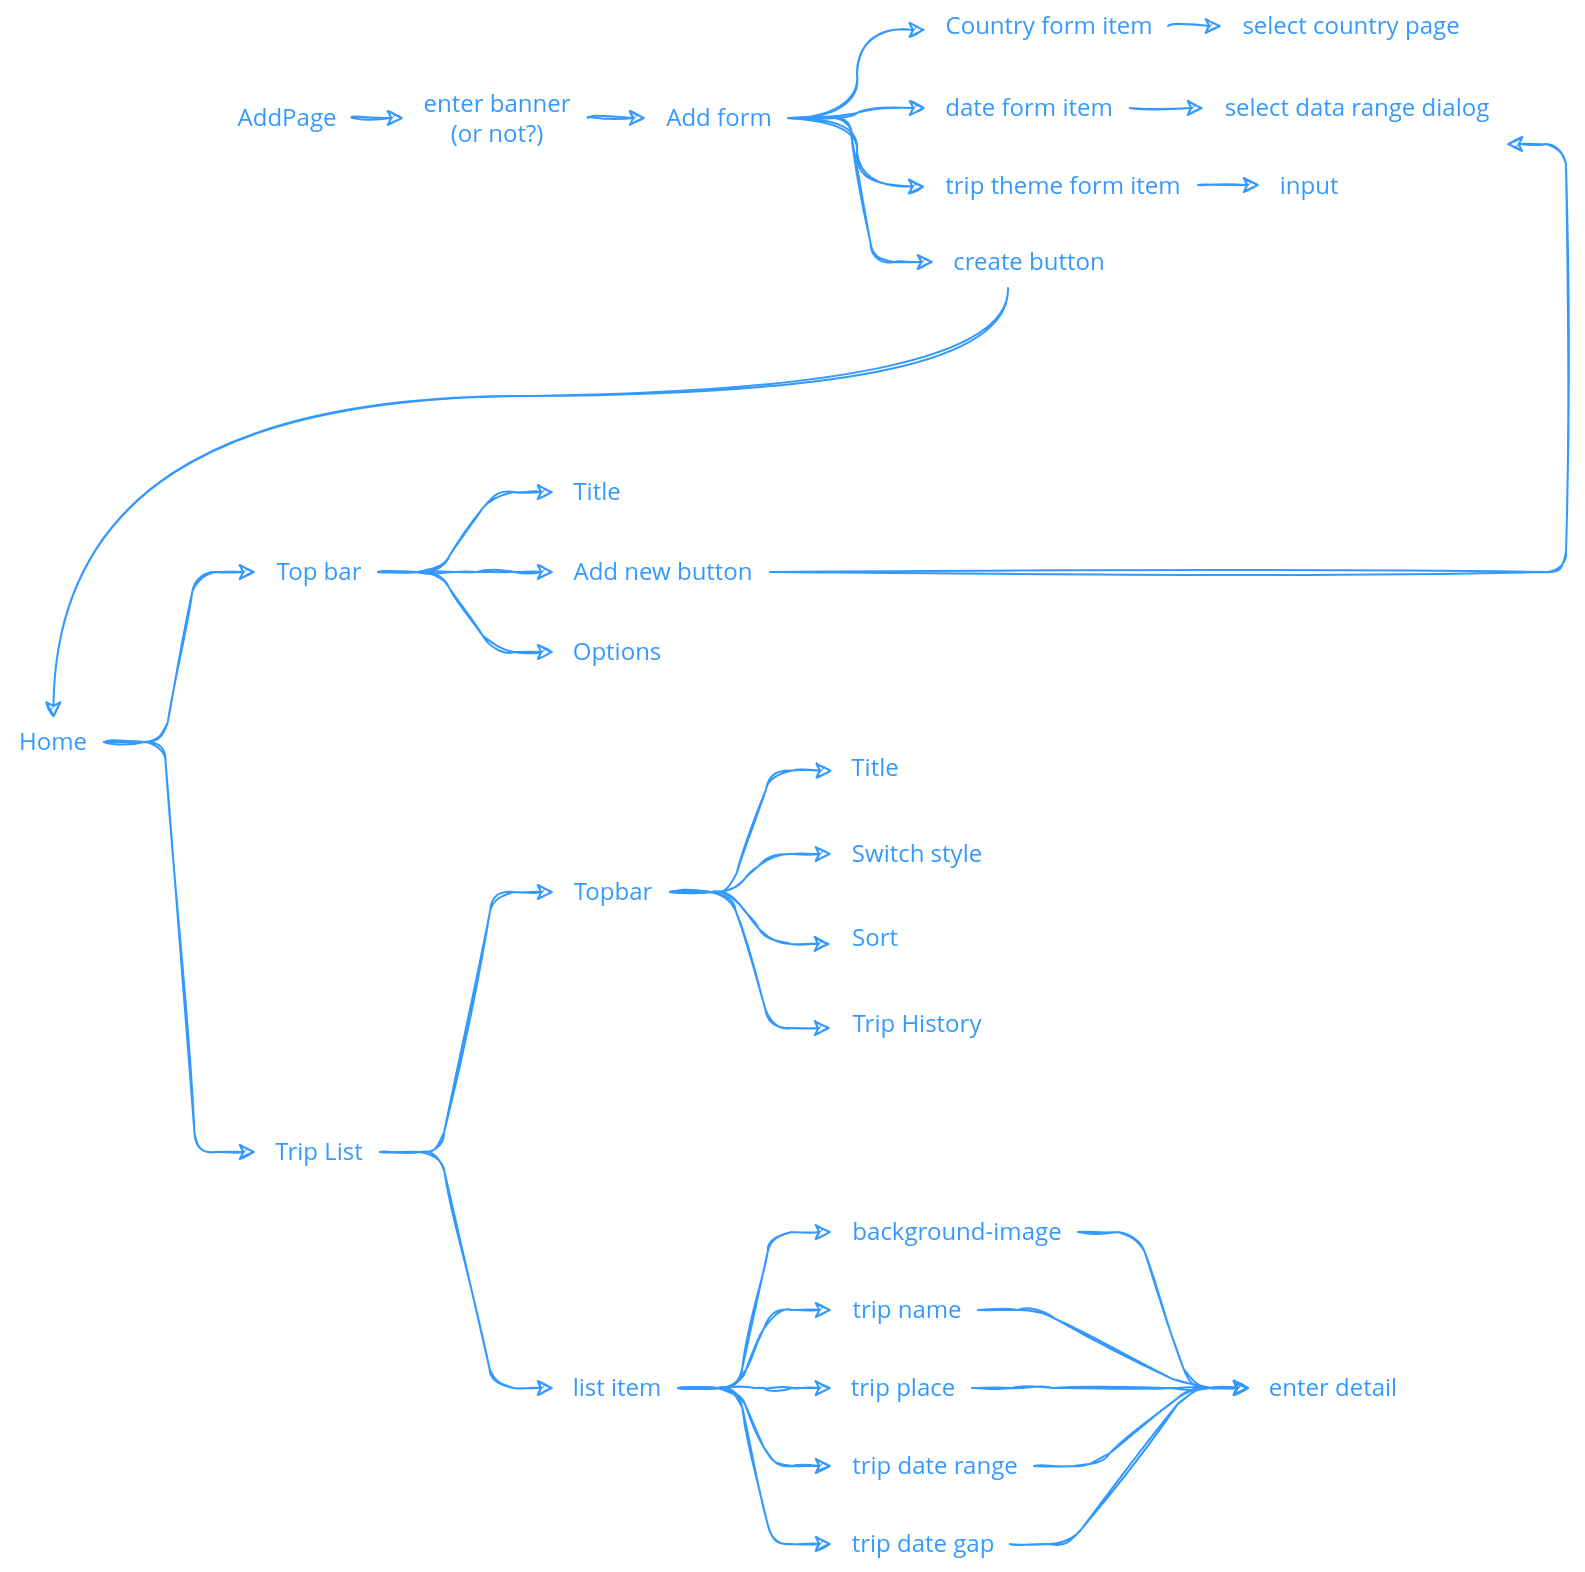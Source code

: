 <mxfile>
    <diagram id="HiSOpC4hEFR9j_s2ebWc" name="home page">
        <mxGraphModel dx="1017" dy="787" grid="0" gridSize="10" guides="1" tooltips="1" connect="1" arrows="1" fold="1" page="1" pageScale="1" pageWidth="1600" pageHeight="900" background="#ffffff" math="0" shadow="0">
            <root>
                <mxCell id="0"/>
                <mxCell id="1" parent="0"/>
                <mxCell id="mOMC7muiaLo9FmT1TQ4p-165" value="" style="group" parent="1" vertex="1" connectable="0">
                    <mxGeometry x="343" y="58" width="753" height="785" as="geometry"/>
                </mxCell>
                <mxCell id="14" value="Home&lt;br&gt;" style="text;html=1;align=center;verticalAlign=middle;resizable=0;points=[];autosize=1;strokeColor=none;fillColor=none;fontFamily=Open Sans;fontColor=#3399FF;" parent="mOMC7muiaLo9FmT1TQ4p-165" vertex="1">
                    <mxGeometry y="358" width="52" height="26" as="geometry"/>
                </mxCell>
                <mxCell id="16" value="Top bar&lt;br&gt;" style="text;html=1;align=center;verticalAlign=middle;resizable=0;points=[];autosize=1;strokeColor=none;fillColor=none;fontFamily=Open Sans;fontColor=#3399FF;" parent="mOMC7muiaLo9FmT1TQ4p-165" vertex="1">
                    <mxGeometry x="128" y="273" width="61" height="26" as="geometry"/>
                </mxCell>
                <mxCell id="18" style="edgeStyle=entityRelationEdgeStyle;sketch=1;html=1;shadow=0;strokeColor=#3399FF;fontFamily=Open Sans;fontSource=https%3A%2F%2Ffonts.googleapis.com%2Fcss%3Ffamily%3DOpen%2BSans;fontColor=#3399FF;" parent="mOMC7muiaLo9FmT1TQ4p-165" source="14" target="16" edge="1">
                    <mxGeometry relative="1" as="geometry"/>
                </mxCell>
                <mxCell id="19" value="Title&lt;br&gt;" style="text;html=1;align=center;verticalAlign=middle;resizable=0;points=[];autosize=1;strokeColor=none;fillColor=none;fontFamily=Open Sans;fontColor=#3399FF;" parent="mOMC7muiaLo9FmT1TQ4p-165" vertex="1">
                    <mxGeometry x="277" y="233" width="42" height="26" as="geometry"/>
                </mxCell>
                <mxCell id="20" style="sketch=1;html=1;shadow=0;strokeColor=#3399FF;fontFamily=Open Sans;fontSource=https%3A%2F%2Ffonts.googleapis.com%2Fcss%3Ffamily%3DOpen%2BSans;fontColor=#3399FF;edgeStyle=entityRelationEdgeStyle;elbow=vertical;" parent="mOMC7muiaLo9FmT1TQ4p-165" source="16" target="19" edge="1">
                    <mxGeometry relative="1" as="geometry"/>
                </mxCell>
                <UserObject label="Add new button&lt;br&gt;" link="./add-page.dio" linkTarget="_blank" id="21">
                    <mxCell style="text;html=1;align=center;verticalAlign=middle;resizable=0;points=[];autosize=1;strokeColor=none;fillColor=none;fontFamily=Open Sans;fontColor=#3399FF;" parent="mOMC7muiaLo9FmT1TQ4p-165" vertex="1">
                        <mxGeometry x="277" y="273" width="108" height="26" as="geometry"/>
                    </mxCell>
                </UserObject>
                <mxCell id="22" style="edgeStyle=entityRelationEdgeStyle;sketch=1;html=1;shadow=0;strokeColor=#3399FF;fontFamily=Open Sans;fontSource=https%3A%2F%2Ffonts.googleapis.com%2Fcss%3Ffamily%3DOpen%2BSans;fontColor=#3399FF;" parent="mOMC7muiaLo9FmT1TQ4p-165" source="16" target="21" edge="1">
                    <mxGeometry relative="1" as="geometry"/>
                </mxCell>
                <mxCell id="23" value="Options&lt;br&gt;" style="text;html=1;align=center;verticalAlign=middle;resizable=0;points=[];autosize=1;strokeColor=none;fillColor=none;fontFamily=Open Sans;fontColor=#3399FF;rounded=0;shadow=0;glass=0;labelBorderColor=none;sketch=0;fillStyle=auto;strokeWidth=0;fontSource=https%3A%2F%2Ffonts.googleapis.com%2Fcss%3Ffamily%3DOpen%2BSans;" parent="mOMC7muiaLo9FmT1TQ4p-165" vertex="1">
                    <mxGeometry x="277" y="313" width="62" height="26" as="geometry"/>
                </mxCell>
                <mxCell id="24" style="edgeStyle=entityRelationEdgeStyle;sketch=1;html=1;shadow=0;strokeColor=#3399FF;fontFamily=Open Sans;fontSource=https%3A%2F%2Ffonts.googleapis.com%2Fcss%3Ffamily%3DOpen%2BSans;fontColor=#3399FF;elbow=vertical;" parent="mOMC7muiaLo9FmT1TQ4p-165" source="16" target="23" edge="1">
                    <mxGeometry relative="1" as="geometry"/>
                </mxCell>
                <mxCell id="26" value="Trip List" style="text;html=1;align=center;verticalAlign=middle;resizable=0;points=[];autosize=1;strokeColor=none;fillColor=none;fontFamily=Open Sans;fontColor=#3399FF;" parent="mOMC7muiaLo9FmT1TQ4p-165" vertex="1">
                    <mxGeometry x="128" y="563" width="62" height="26" as="geometry"/>
                </mxCell>
                <mxCell id="120" style="edgeStyle=entityRelationEdgeStyle;sketch=1;html=1;shadow=0;strokeColor=#3399FF;fontFamily=Open Sans;fontSource=https%3A%2F%2Ffonts.googleapis.com%2Fcss%3Ffamily%3DOpen%2BSans;fontColor=#3399FF;elbow=vertical;" parent="mOMC7muiaLo9FmT1TQ4p-165" source="14" target="26" edge="1">
                    <mxGeometry relative="1" as="geometry"/>
                </mxCell>
                <mxCell id="28" value="Topbar&lt;br&gt;" style="text;html=1;align=center;verticalAlign=middle;resizable=0;points=[];autosize=1;strokeColor=none;fillColor=none;fontFamily=Open Sans;fontColor=#3399FF;strokeWidth=1;" parent="mOMC7muiaLo9FmT1TQ4p-165" vertex="1">
                    <mxGeometry x="277" y="433" width="58" height="26" as="geometry"/>
                </mxCell>
                <mxCell id="119" style="edgeStyle=entityRelationEdgeStyle;sketch=1;html=1;shadow=0;strokeColor=#3399FF;fontFamily=Open Sans;fontSource=https%3A%2F%2Ffonts.googleapis.com%2Fcss%3Ffamily%3DOpen%2BSans;fontColor=#3399FF;elbow=vertical;jumpSize=2;" parent="mOMC7muiaLo9FmT1TQ4p-165" source="26" target="28" edge="1">
                    <mxGeometry relative="1" as="geometry"/>
                </mxCell>
                <mxCell id="30" value="Title&lt;br&gt;" style="text;html=1;align=center;verticalAlign=middle;resizable=0;points=[];autosize=1;strokeColor=none;fillColor=none;fontFamily=Open Sans;fontColor=#3399FF;strokeWidth=1;" parent="mOMC7muiaLo9FmT1TQ4p-165" vertex="1">
                    <mxGeometry x="416" y="371" width="42" height="26" as="geometry"/>
                </mxCell>
                <mxCell id="41" style="edgeStyle=entityRelationEdgeStyle;sketch=1;html=1;entryX=0.008;entryY=0.55;entryDx=0;entryDy=0;entryPerimeter=0;shadow=0;strokeColor=#3399FF;fontFamily=Open Sans;fontSource=https%3A%2F%2Ffonts.googleapis.com%2Fcss%3Ffamily%3DOpen%2BSans;fontColor=#3399FF;elbow=vertical;strokeWidth=1;" parent="mOMC7muiaLo9FmT1TQ4p-165" source="28" target="30" edge="1">
                    <mxGeometry relative="1" as="geometry"/>
                </mxCell>
                <mxCell id="31" value="Switch style&lt;br&gt;" style="text;html=1;align=center;verticalAlign=middle;resizable=0;points=[];autosize=1;strokeColor=none;fillColor=none;fontFamily=Open Sans;fontColor=#3399FF;strokeWidth=1;" parent="mOMC7muiaLo9FmT1TQ4p-165" vertex="1">
                    <mxGeometry x="416" y="414" width="83" height="26" as="geometry"/>
                </mxCell>
                <mxCell id="42" style="edgeStyle=entityRelationEdgeStyle;sketch=1;html=1;shadow=0;strokeColor=#3399FF;fontFamily=Open Sans;fontSource=https%3A%2F%2Ffonts.googleapis.com%2Fcss%3Ffamily%3DOpen%2BSans;fontColor=#3399FF;elbow=vertical;strokeWidth=1;" parent="mOMC7muiaLo9FmT1TQ4p-165" source="28" target="31" edge="1">
                    <mxGeometry relative="1" as="geometry"/>
                </mxCell>
                <mxCell id="32" value="Sort" style="text;html=1;align=center;verticalAlign=middle;resizable=0;points=[];autosize=1;strokeColor=none;fillColor=none;fontFamily=Open Sans;fontColor=#3399FF;strokeWidth=1;" parent="mOMC7muiaLo9FmT1TQ4p-165" vertex="1">
                    <mxGeometry x="416" y="456" width="41" height="26" as="geometry"/>
                </mxCell>
                <mxCell id="43" style="edgeStyle=entityRelationEdgeStyle;sketch=1;html=1;entryX=-0.013;entryY=0.615;entryDx=0;entryDy=0;entryPerimeter=0;shadow=0;strokeColor=#3399FF;fontFamily=Open Sans;fontSource=https%3A%2F%2Ffonts.googleapis.com%2Fcss%3Ffamily%3DOpen%2BSans;fontColor=#3399FF;elbow=vertical;strokeWidth=1;" parent="mOMC7muiaLo9FmT1TQ4p-165" source="28" target="32" edge="1">
                    <mxGeometry relative="1" as="geometry"/>
                </mxCell>
                <mxCell id="33" value="Trip History" style="text;html=1;align=center;verticalAlign=middle;resizable=0;points=[];autosize=1;strokeColor=none;fillColor=none;fontFamily=Open Sans;fontColor=#3399FF;strokeWidth=1;" parent="mOMC7muiaLo9FmT1TQ4p-165" vertex="1">
                    <mxGeometry x="416" y="499" width="83" height="26" as="geometry"/>
                </mxCell>
                <mxCell id="44" style="edgeStyle=entityRelationEdgeStyle;sketch=1;html=1;entryX=-0.006;entryY=0.577;entryDx=0;entryDy=0;entryPerimeter=0;shadow=0;strokeColor=#3399FF;fontFamily=Open Sans;fontSource=https%3A%2F%2Ffonts.googleapis.com%2Fcss%3Ffamily%3DOpen%2BSans;fontColor=#3399FF;elbow=vertical;strokeWidth=1;" parent="mOMC7muiaLo9FmT1TQ4p-165" source="28" target="33" edge="1">
                    <mxGeometry relative="1" as="geometry"/>
                </mxCell>
                <mxCell id="127" value="" style="group;movable=1;resizable=1;rotatable=1;deletable=1;editable=1;connectable=1;" parent="mOMC7muiaLo9FmT1TQ4p-165" vertex="1" connectable="0">
                    <mxGeometry x="109" width="644" height="144" as="geometry"/>
                </mxCell>
                <mxCell id="87" value="enter banner&lt;br&gt;(or not?)" style="text;html=1;align=center;verticalAlign=middle;resizable=1;points=[];autosize=1;strokeColor=none;fillColor=none;fontFamily=Open Sans;fontColor=#3399FF;movable=1;rotatable=1;deletable=1;editable=1;connectable=1;" parent="127" vertex="1">
                    <mxGeometry x="93" y="38.5" width="92" height="41" as="geometry"/>
                </mxCell>
                <mxCell id="88" value="" style="edgeStyle=orthogonalEdgeStyle;curved=1;sketch=1;html=1;shadow=0;strokeColor=#3399FF;fontFamily=Open Sans;fontSource=https%3A%2F%2Ffonts.googleapis.com%2Fcss%3Ffamily%3DOpen%2BSans;fontColor=#3399FF;elbow=vertical;movable=1;resizable=1;rotatable=1;deletable=1;editable=1;connectable=1;" parent="127" source="86" target="87" edge="1">
                    <mxGeometry relative="1" as="geometry"/>
                </mxCell>
                <mxCell id="86" value="AddPage" style="text;html=1;align=center;verticalAlign=middle;resizable=1;points=[];autosize=1;strokeColor=none;fillColor=none;fontFamily=Open Sans;fontColor=#3399FF;movable=1;rotatable=1;deletable=1;editable=1;connectable=1;" parent="127" vertex="1">
                    <mxGeometry y="46" width="67" height="26" as="geometry"/>
                </mxCell>
                <mxCell id="89" value="Add form&lt;br&gt;" style="text;html=1;align=center;verticalAlign=middle;resizable=1;points=[];autosize=1;strokeColor=none;fillColor=none;fontFamily=Open Sans;fontColor=#3399FF;movable=1;rotatable=1;deletable=1;editable=1;connectable=1;" parent="127" vertex="1">
                    <mxGeometry x="214" y="46" width="71" height="26" as="geometry"/>
                </mxCell>
                <mxCell id="90" value="" style="edgeStyle=orthogonalEdgeStyle;curved=1;sketch=1;html=1;shadow=0;strokeColor=#3399FF;fontFamily=Open Sans;fontSource=https%3A%2F%2Ffonts.googleapis.com%2Fcss%3Ffamily%3DOpen%2BSans;fontColor=#3399FF;elbow=vertical;movable=1;resizable=1;rotatable=1;deletable=1;editable=1;connectable=1;" parent="127" source="87" target="89" edge="1">
                    <mxGeometry relative="1" as="geometry"/>
                </mxCell>
                <mxCell id="91" value="Country form item" style="text;html=1;align=center;verticalAlign=middle;resizable=1;points=[];autosize=1;strokeColor=none;fillColor=none;fontFamily=Open Sans;fontColor=#3399FF;movable=1;rotatable=1;deletable=1;editable=1;connectable=1;" parent="127" vertex="1">
                    <mxGeometry x="354" width="121" height="26" as="geometry"/>
                </mxCell>
                <mxCell id="96" style="edgeStyle=orthogonalEdgeStyle;curved=1;sketch=1;html=1;entryX=-0.001;entryY=0.575;entryDx=0;entryDy=0;entryPerimeter=0;shadow=0;strokeColor=#3399FF;fontFamily=Open Sans;fontSource=https%3A%2F%2Ffonts.googleapis.com%2Fcss%3Ffamily%3DOpen%2BSans;fontColor=#3399FF;elbow=vertical;movable=1;resizable=1;rotatable=1;deletable=1;editable=1;connectable=1;" parent="127" source="89" target="91" edge="1">
                    <mxGeometry relative="1" as="geometry"/>
                </mxCell>
                <mxCell id="97" value="date form item&lt;br&gt;" style="text;html=1;align=center;verticalAlign=middle;resizable=1;points=[];autosize=1;strokeColor=none;fillColor=none;fontFamily=Open Sans;fontColor=#3399FF;movable=1;rotatable=1;deletable=1;editable=1;connectable=1;" parent="127" vertex="1">
                    <mxGeometry x="354" y="41" width="102" height="26" as="geometry"/>
                </mxCell>
                <mxCell id="98" style="edgeStyle=orthogonalEdgeStyle;curved=1;sketch=1;html=1;shadow=0;strokeColor=#3399FF;fontFamily=Open Sans;fontSource=https%3A%2F%2Ffonts.googleapis.com%2Fcss%3Ffamily%3DOpen%2BSans;fontColor=#3399FF;elbow=vertical;movable=1;resizable=1;rotatable=1;deletable=1;editable=1;connectable=1;" parent="127" source="89" target="97" edge="1">
                    <mxGeometry relative="1" as="geometry"/>
                </mxCell>
                <mxCell id="99" value="trip theme form item&lt;br&gt;" style="text;html=1;align=center;verticalAlign=middle;resizable=1;points=[];autosize=1;strokeColor=none;fillColor=none;fontFamily=Open Sans;fontColor=#3399FF;movable=1;rotatable=1;deletable=1;editable=1;connectable=1;" parent="127" vertex="1">
                    <mxGeometry x="354" y="79.5" width="136" height="26" as="geometry"/>
                </mxCell>
                <mxCell id="100" style="edgeStyle=orthogonalEdgeStyle;curved=1;sketch=1;html=1;entryX=-0.003;entryY=0.528;entryDx=0;entryDy=0;entryPerimeter=0;shadow=0;strokeColor=#3399FF;fontFamily=Open Sans;fontSource=https%3A%2F%2Ffonts.googleapis.com%2Fcss%3Ffamily%3DOpen%2BSans;fontColor=#3399FF;elbow=vertical;movable=1;resizable=1;rotatable=1;deletable=1;editable=1;connectable=1;" parent="127" source="89" target="99" edge="1">
                    <mxGeometry relative="1" as="geometry"/>
                </mxCell>
                <mxCell id="101" value="select country page" style="text;html=1;align=center;verticalAlign=middle;resizable=1;points=[];autosize=1;strokeColor=none;fillColor=none;fontFamily=Open Sans;fontColor=#3399FF;movable=1;rotatable=1;deletable=1;editable=1;connectable=1;" parent="127" vertex="1">
                    <mxGeometry x="502" width="127" height="26" as="geometry"/>
                </mxCell>
                <mxCell id="102" value="" style="edgeStyle=orthogonalEdgeStyle;curved=1;sketch=1;html=1;shadow=0;strokeColor=#3399FF;fontFamily=Open Sans;fontSource=https%3A%2F%2Ffonts.googleapis.com%2Fcss%3Ffamily%3DOpen%2BSans;fontColor=#3399FF;elbow=vertical;movable=1;resizable=1;rotatable=1;deletable=1;editable=1;connectable=1;" parent="127" source="91" target="101" edge="1">
                    <mxGeometry relative="1" as="geometry"/>
                </mxCell>
                <UserObject label="select data range dialog&lt;br&gt;" link="data:page/id,thRke3dupu4RpRqw3vL4" id="106">
                    <mxCell style="text;html=1;align=center;verticalAlign=middle;resizable=1;points=[];autosize=1;strokeColor=none;fillColor=none;fontFamily=Open Sans;fontColor=#3399FF;movable=1;rotatable=1;deletable=1;editable=1;connectable=1;" parent="127" vertex="1">
                        <mxGeometry x="493" y="41" width="151" height="26" as="geometry"/>
                    </mxCell>
                </UserObject>
                <mxCell id="107" value="" style="edgeStyle=orthogonalEdgeStyle;curved=1;sketch=1;html=1;shadow=0;strokeColor=#3399FF;fontFamily=Open Sans;fontSource=https%3A%2F%2Ffonts.googleapis.com%2Fcss%3Ffamily%3DOpen%2BSans;fontColor=#3399FF;elbow=vertical;movable=1;resizable=1;rotatable=1;deletable=1;editable=1;connectable=1;" parent="127" source="97" target="106" edge="1">
                    <mxGeometry relative="1" as="geometry"/>
                </mxCell>
                <mxCell id="108" value="input&lt;br&gt;" style="text;html=1;align=center;verticalAlign=middle;resizable=1;points=[];autosize=1;strokeColor=none;fillColor=none;fontFamily=Open Sans;fontColor=#3399FF;movable=1;rotatable=1;deletable=1;editable=1;connectable=1;" parent="127" vertex="1">
                    <mxGeometry x="521" y="79.5" width="47" height="26" as="geometry"/>
                </mxCell>
                <mxCell id="109" value="" style="edgeStyle=orthogonalEdgeStyle;curved=1;sketch=1;html=1;shadow=0;strokeColor=#3399FF;fontFamily=Open Sans;fontSource=https%3A%2F%2Ffonts.googleapis.com%2Fcss%3Ffamily%3DOpen%2BSans;fontColor=#3399FF;elbow=vertical;movable=1;resizable=1;rotatable=1;deletable=1;editable=1;connectable=1;" parent="127" source="99" target="108" edge="1">
                    <mxGeometry relative="1" as="geometry"/>
                </mxCell>
                <mxCell id="125" value="create button&lt;br&gt;" style="text;html=1;align=center;verticalAlign=middle;resizable=0;points=[];autosize=1;strokeColor=none;fillColor=none;fontFamily=Open Sans;fontColor=#3399FF;" parent="127" vertex="1">
                    <mxGeometry x="358" y="118" width="94" height="26" as="geometry"/>
                </mxCell>
                <mxCell id="126" style="edgeStyle=entityRelationEdgeStyle;sketch=1;jumpSize=2;html=1;shadow=0;strokeColor=#3399FF;strokeWidth=1;fontFamily=Open Sans;fontSource=https%3A%2F%2Ffonts.googleapis.com%2Fcss%3Ffamily%3DOpen%2BSans;fontColor=#3399FF;elbow=vertical;" parent="127" source="89" target="125" edge="1">
                    <mxGeometry relative="1" as="geometry"/>
                </mxCell>
                <mxCell id="152" style="edgeStyle=entityRelationEdgeStyle;sketch=1;jumpSize=2;html=1;shadow=0;strokeColor=#3399FF;strokeWidth=1;fontFamily=Open Sans;fontSource=https%3A%2F%2Ffonts.googleapis.com%2Fcss%3Ffamily%3DOpen%2BSans;fontColor=#3399FF;elbow=vertical;" parent="mOMC7muiaLo9FmT1TQ4p-165" source="21" target="127" edge="1">
                    <mxGeometry relative="1" as="geometry"/>
                </mxCell>
                <mxCell id="158" style="edgeStyle=orthogonalEdgeStyle;curved=1;sketch=1;jumpSize=2;html=1;entryX=0.514;entryY=0.049;entryDx=0;entryDy=0;entryPerimeter=0;shadow=0;strokeColor=#3399FF;strokeWidth=1;fontFamily=Open Sans;fontSource=https%3A%2F%2Ffonts.googleapis.com%2Fcss%3Ffamily%3DOpen%2BSans;fontColor=#3399FF;elbow=vertical;" parent="mOMC7muiaLo9FmT1TQ4p-165" source="125" target="14" edge="1">
                    <mxGeometry relative="1" as="geometry">
                        <Array as="points">
                            <mxPoint x="504" y="198"/>
                            <mxPoint x="27" y="198"/>
                        </Array>
                    </mxGeometry>
                </mxCell>
                <mxCell id="LNrKg6Zy-AXj8KTcNN7v-158" value="list item&lt;br&gt;" style="text;html=1;align=center;verticalAlign=middle;resizable=0;points=[];autosize=1;strokeColor=none;fillColor=none;fontFamily=Open Sans;fontColor=#3399FF;" parent="mOMC7muiaLo9FmT1TQ4p-165" vertex="1">
                    <mxGeometry x="277" y="681" width="62" height="26" as="geometry"/>
                </mxCell>
                <mxCell id="LNrKg6Zy-AXj8KTcNN7v-160" style="edgeStyle=entityRelationEdgeStyle;sketch=1;jumpSize=2;html=1;shadow=0;strokeColor=#3399FF;strokeWidth=1;fontFamily=Open Sans;fontSource=https%3A%2F%2Ffonts.googleapis.com%2Fcss%3Ffamily%3DOpen%2BSans;fontColor=#3399FF;elbow=vertical;" parent="mOMC7muiaLo9FmT1TQ4p-165" source="26" target="LNrKg6Zy-AXj8KTcNN7v-158" edge="1">
                    <mxGeometry relative="1" as="geometry"/>
                </mxCell>
                <mxCell id="r47syrM3O0LbuqPJNTXo-158" value="background-image&lt;br&gt;" style="text;html=1;align=center;verticalAlign=middle;resizable=0;points=[];autosize=1;strokeColor=none;fillColor=none;fontFamily=Open Sans;fontColor=#3399FF;rounded=0;shadow=0;glass=0;labelBackgroundColor=#FFFFFF;labelBorderColor=none;sketch=0;fillStyle=auto;strokeWidth=1;fontSource=https%3A%2F%2Ffonts.googleapis.com%2Fcss%3Ffamily%3DOpen%2BSans;" parent="mOMC7muiaLo9FmT1TQ4p-165" vertex="1">
                    <mxGeometry x="416" y="603" width="123" height="26" as="geometry"/>
                </mxCell>
                <mxCell id="r47syrM3O0LbuqPJNTXo-166" style="edgeStyle=entityRelationEdgeStyle;sketch=1;jumpSize=2;html=1;shadow=0;strokeColor=#3399FF;strokeWidth=1;fontFamily=Open Sans;fontSource=https%3A%2F%2Ffonts.googleapis.com%2Fcss%3Ffamily%3DOpen%2BSans;fontColor=#3399FF;elbow=vertical;" parent="mOMC7muiaLo9FmT1TQ4p-165" source="LNrKg6Zy-AXj8KTcNN7v-158" target="r47syrM3O0LbuqPJNTXo-158" edge="1">
                    <mxGeometry relative="1" as="geometry"/>
                </mxCell>
                <mxCell id="r47syrM3O0LbuqPJNTXo-159" value="trip name" style="text;html=1;align=center;verticalAlign=middle;resizable=0;points=[];autosize=1;strokeColor=none;fillColor=none;fontFamily=Open Sans;fontColor=#3399FF;" parent="mOMC7muiaLo9FmT1TQ4p-165" vertex="1">
                    <mxGeometry x="416" y="642" width="73" height="26" as="geometry"/>
                </mxCell>
                <mxCell id="r47syrM3O0LbuqPJNTXo-168" style="edgeStyle=entityRelationEdgeStyle;sketch=1;jumpSize=2;html=1;shadow=0;strokeColor=#3399FF;strokeWidth=1;fontFamily=Open Sans;fontSource=https%3A%2F%2Ffonts.googleapis.com%2Fcss%3Ffamily%3DOpen%2BSans;fontColor=#3399FF;elbow=vertical;" parent="mOMC7muiaLo9FmT1TQ4p-165" source="LNrKg6Zy-AXj8KTcNN7v-158" target="r47syrM3O0LbuqPJNTXo-159" edge="1">
                    <mxGeometry relative="1" as="geometry"/>
                </mxCell>
                <mxCell id="r47syrM3O0LbuqPJNTXo-160" value="trip place&lt;br&gt;" style="text;html=1;align=center;verticalAlign=middle;resizable=0;points=[];autosize=1;strokeColor=none;fillColor=none;fontFamily=Open Sans;fontColor=#3399FF;" parent="mOMC7muiaLo9FmT1TQ4p-165" vertex="1">
                    <mxGeometry x="416" y="681" width="70" height="26" as="geometry"/>
                </mxCell>
                <mxCell id="r47syrM3O0LbuqPJNTXo-169" style="edgeStyle=entityRelationEdgeStyle;sketch=1;jumpSize=2;html=1;shadow=0;strokeColor=#3399FF;strokeWidth=1;fontFamily=Open Sans;fontSource=https%3A%2F%2Ffonts.googleapis.com%2Fcss%3Ffamily%3DOpen%2BSans;fontColor=#3399FF;elbow=vertical;" parent="mOMC7muiaLo9FmT1TQ4p-165" source="LNrKg6Zy-AXj8KTcNN7v-158" target="r47syrM3O0LbuqPJNTXo-160" edge="1">
                    <mxGeometry relative="1" as="geometry"/>
                </mxCell>
                <mxCell id="r47syrM3O0LbuqPJNTXo-161" value="trip date range" style="text;html=1;align=center;verticalAlign=middle;resizable=0;points=[];autosize=1;strokeColor=none;fillColor=none;fontFamily=Open Sans;fontColor=#3399FF;" parent="mOMC7muiaLo9FmT1TQ4p-165" vertex="1">
                    <mxGeometry x="416" y="720" width="101" height="26" as="geometry"/>
                </mxCell>
                <mxCell id="r47syrM3O0LbuqPJNTXo-165" value="" style="edgeStyle=entityRelationEdgeStyle;sketch=1;jumpSize=2;html=1;shadow=0;strokeColor=#3399FF;strokeWidth=1;fontFamily=Open Sans;fontSource=https%3A%2F%2Ffonts.googleapis.com%2Fcss%3Ffamily%3DOpen%2BSans;fontColor=#3399FF;elbow=vertical;" parent="mOMC7muiaLo9FmT1TQ4p-165" source="LNrKg6Zy-AXj8KTcNN7v-158" target="r47syrM3O0LbuqPJNTXo-161" edge="1">
                    <mxGeometry relative="1" as="geometry"/>
                </mxCell>
                <mxCell id="r47syrM3O0LbuqPJNTXo-162" value="trip date gap" style="text;html=1;align=center;verticalAlign=middle;resizable=0;points=[];autosize=1;strokeColor=none;fillColor=none;fontFamily=Open Sans;fontColor=#3399FF;" parent="mOMC7muiaLo9FmT1TQ4p-165" vertex="1">
                    <mxGeometry x="416" y="759" width="89" height="26" as="geometry"/>
                </mxCell>
                <mxCell id="r47syrM3O0LbuqPJNTXo-170" style="edgeStyle=entityRelationEdgeStyle;sketch=1;jumpSize=2;html=1;shadow=0;strokeColor=#3399FF;strokeWidth=1;fontFamily=Open Sans;fontSource=https%3A%2F%2Ffonts.googleapis.com%2Fcss%3Ffamily%3DOpen%2BSans;fontColor=#3399FF;elbow=vertical;" parent="mOMC7muiaLo9FmT1TQ4p-165" source="LNrKg6Zy-AXj8KTcNN7v-158" target="r47syrM3O0LbuqPJNTXo-162" edge="1">
                    <mxGeometry relative="1" as="geometry"/>
                </mxCell>
                <UserObject label="enter detail" link="data:page/id,Cfjrdx53m_Gk8yoNNKmJ" id="mOMC7muiaLo9FmT1TQ4p-158">
                    <mxCell style="text;html=1;align=center;verticalAlign=middle;resizable=0;points=[];autosize=1;strokeColor=none;fillColor=none;fontFamily=Open Sans;fontColor=#3399FF;" parent="mOMC7muiaLo9FmT1TQ4p-165" vertex="1">
                        <mxGeometry x="625" y="681" width="82" height="26" as="geometry"/>
                    </mxCell>
                </UserObject>
                <mxCell id="mOMC7muiaLo9FmT1TQ4p-159" style="edgeStyle=entityRelationEdgeStyle;sketch=1;jumpSize=2;html=1;shadow=0;strokeColor=#3399FF;strokeWidth=1;fontFamily=Open Sans;fontSource=https%3A%2F%2Ffonts.googleapis.com%2Fcss%3Ffamily%3DOpen%2BSans;fontColor=#3399FF;elbow=vertical;" parent="mOMC7muiaLo9FmT1TQ4p-165" source="r47syrM3O0LbuqPJNTXo-158" target="mOMC7muiaLo9FmT1TQ4p-158" edge="1">
                    <mxGeometry relative="1" as="geometry"/>
                </mxCell>
                <mxCell id="mOMC7muiaLo9FmT1TQ4p-161" style="edgeStyle=entityRelationEdgeStyle;sketch=1;jumpSize=2;html=1;shadow=0;strokeColor=#3399FF;strokeWidth=1;fontFamily=Open Sans;fontSource=https%3A%2F%2Ffonts.googleapis.com%2Fcss%3Ffamily%3DOpen%2BSans;fontColor=#3399FF;elbow=vertical;" parent="mOMC7muiaLo9FmT1TQ4p-165" source="r47syrM3O0LbuqPJNTXo-159" target="mOMC7muiaLo9FmT1TQ4p-158" edge="1">
                    <mxGeometry relative="1" as="geometry"/>
                </mxCell>
                <mxCell id="mOMC7muiaLo9FmT1TQ4p-162" style="edgeStyle=entityRelationEdgeStyle;sketch=1;jumpSize=2;html=1;shadow=0;strokeColor=#3399FF;strokeWidth=1;fontFamily=Open Sans;fontSource=https%3A%2F%2Ffonts.googleapis.com%2Fcss%3Ffamily%3DOpen%2BSans;fontColor=#3399FF;elbow=vertical;" parent="mOMC7muiaLo9FmT1TQ4p-165" source="r47syrM3O0LbuqPJNTXo-160" target="mOMC7muiaLo9FmT1TQ4p-158" edge="1">
                    <mxGeometry relative="1" as="geometry"/>
                </mxCell>
                <mxCell id="mOMC7muiaLo9FmT1TQ4p-163" style="edgeStyle=entityRelationEdgeStyle;sketch=1;jumpSize=2;html=1;shadow=0;strokeColor=#3399FF;strokeWidth=1;fontFamily=Open Sans;fontSource=https%3A%2F%2Ffonts.googleapis.com%2Fcss%3Ffamily%3DOpen%2BSans;fontColor=#3399FF;elbow=vertical;" parent="mOMC7muiaLo9FmT1TQ4p-165" source="r47syrM3O0LbuqPJNTXo-161" target="mOMC7muiaLo9FmT1TQ4p-158" edge="1">
                    <mxGeometry relative="1" as="geometry"/>
                </mxCell>
                <mxCell id="mOMC7muiaLo9FmT1TQ4p-164" style="edgeStyle=entityRelationEdgeStyle;sketch=1;jumpSize=2;html=1;shadow=0;strokeColor=#3399FF;strokeWidth=1;fontFamily=Open Sans;fontSource=https%3A%2F%2Ffonts.googleapis.com%2Fcss%3Ffamily%3DOpen%2BSans;fontColor=#3399FF;elbow=vertical;" parent="mOMC7muiaLo9FmT1TQ4p-165" source="r47syrM3O0LbuqPJNTXo-162" target="mOMC7muiaLo9FmT1TQ4p-158" edge="1">
                    <mxGeometry relative="1" as="geometry"/>
                </mxCell>
            </root>
        </mxGraphModel>
    </diagram>
    <diagram id="Cfjrdx53m_Gk8yoNNKmJ" name="trip detail">
        <mxGraphModel dx="1017" dy="787" grid="0" gridSize="10" guides="1" tooltips="1" connect="1" arrows="1" fold="1" page="1" pageScale="1" pageWidth="1600" pageHeight="900" background="#ffffff" math="0" shadow="0">
            <root>
                <mxCell id="0"/>
                <mxCell id="1" parent="0"/>
                <mxCell id="BlYtsYcGZqOECZav5jFB-5" value="" style="group" parent="1" vertex="1" connectable="0">
                    <mxGeometry x="813" y="36" width="577" height="374" as="geometry"/>
                </mxCell>
                <mxCell id="Wk6kEnhPm-5V1jj910Rx-1" value="menu&lt;br&gt;" style="text;html=1;align=center;verticalAlign=middle;resizable=0;points=[];autosize=1;strokeColor=none;fillColor=none;fontFamily=Open Sans;fontColor=#3399FF;" parent="BlYtsYcGZqOECZav5jFB-5" vertex="1">
                    <mxGeometry y="116" width="51" height="26" as="geometry"/>
                </mxCell>
                <mxCell id="Wk6kEnhPm-5V1jj910Rx-2" value="banner&lt;br&gt;" style="text;html=1;align=center;verticalAlign=middle;resizable=0;points=[];autosize=1;strokeColor=none;fillColor=none;fontFamily=Open Sans;fontColor=#3399FF;" parent="BlYtsYcGZqOECZav5jFB-5" vertex="1">
                    <mxGeometry x="122" y="50" width="58" height="26" as="geometry"/>
                </mxCell>
                <mxCell id="Wk6kEnhPm-5V1jj910Rx-11" style="edgeStyle=entityRelationEdgeStyle;sketch=1;jumpSize=2;html=1;shadow=0;strokeColor=#3399FF;strokeWidth=1;fontFamily=Open Sans;fontSource=https%3A%2F%2Ffonts.googleapis.com%2Fcss%3Ffamily%3DOpen%2BSans;fontColor=#3399FF;elbow=vertical;" parent="BlYtsYcGZqOECZav5jFB-5" source="Wk6kEnhPm-5V1jj910Rx-1" target="Wk6kEnhPm-5V1jj910Rx-2" edge="1">
                    <mxGeometry relative="1" as="geometry"/>
                </mxCell>
                <mxCell id="Wk6kEnhPm-5V1jj910Rx-4" value="menu list" style="swimlane;fontStyle=0;childLayout=stackLayout;horizontal=1;startSize=26;fillColor=none;horizontalStack=0;resizeParent=1;resizeParentMax=0;resizeLast=0;collapsible=1;marginBottom=0;html=1;rounded=0;shadow=0;glass=0;labelBackgroundColor=#FFFFFF;labelBorderColor=none;sketch=0;fillStyle=auto;strokeColor=#3399FF;strokeWidth=1;fontFamily=Open Sans;fontSource=https%3A%2F%2Ffonts.googleapis.com%2Fcss%3Ffamily%3DOpen%2BSans;fontColor=#3399FF;" parent="BlYtsYcGZqOECZav5jFB-5" vertex="1">
                    <mxGeometry x="122" y="218" width="140" height="156" as="geometry">
                        <mxRectangle x="981" y="208" width="54" height="26" as="alternateBounds"/>
                    </mxGeometry>
                </mxCell>
                <mxCell id="Wk6kEnhPm-5V1jj910Rx-5" value="spent" style="text;strokeColor=none;fillColor=none;align=left;verticalAlign=top;spacingLeft=4;spacingRight=4;overflow=hidden;rotatable=0;points=[[0,0.5],[1,0.5]];portConstraint=eastwest;whiteSpace=wrap;html=1;rounded=0;shadow=0;glass=0;labelBackgroundColor=#FFFFFF;labelBorderColor=none;sketch=0;fillStyle=auto;strokeWidth=1;fontFamily=Open Sans;fontSource=https%3A%2F%2Ffonts.googleapis.com%2Fcss%3Ffamily%3DOpen%2BSans;fontColor=#3399FF;" parent="Wk6kEnhPm-5V1jj910Rx-4" vertex="1">
                    <mxGeometry y="26" width="140" height="26" as="geometry"/>
                </mxCell>
                <UserObject label="plan" link="data:page/id,mn5zmyDKaToys_WiMvzg" id="Wk6kEnhPm-5V1jj910Rx-6">
                    <mxCell style="text;strokeColor=none;fillColor=none;align=left;verticalAlign=top;spacingLeft=4;spacingRight=4;overflow=hidden;rotatable=0;points=[[0,0.5],[1,0.5]];portConstraint=eastwest;whiteSpace=wrap;html=1;rounded=0;shadow=0;glass=0;labelBackgroundColor=#FFFFFF;labelBorderColor=none;sketch=0;fillStyle=auto;strokeWidth=1;fontFamily=Open Sans;fontSource=https%3A%2F%2Ffonts.googleapis.com%2Fcss%3Ffamily%3DOpen%2BSans;fontColor=#3399FF;" parent="Wk6kEnhPm-5V1jj910Rx-4" vertex="1">
                        <mxGeometry y="52" width="140" height="26" as="geometry"/>
                    </mxCell>
                </UserObject>
                <mxCell id="Wk6kEnhPm-5V1jj910Rx-7" value="diary" style="text;strokeColor=none;fillColor=none;align=left;verticalAlign=top;spacingLeft=4;spacingRight=4;overflow=hidden;rotatable=0;points=[[0,0.5],[1,0.5]];portConstraint=eastwest;whiteSpace=wrap;html=1;rounded=0;shadow=0;glass=0;labelBackgroundColor=#FFFFFF;labelBorderColor=none;sketch=0;fillStyle=auto;strokeWidth=1;fontFamily=Open Sans;fontSource=https%3A%2F%2Ffonts.googleapis.com%2Fcss%3Ffamily%3DOpen%2BSans;fontColor=#3399FF;" parent="Wk6kEnhPm-5V1jj910Rx-4" vertex="1">
                    <mxGeometry y="78" width="140" height="26" as="geometry"/>
                </mxCell>
                <mxCell id="Wk6kEnhPm-5V1jj910Rx-9" value="check list&lt;br&gt;" style="text;strokeColor=none;fillColor=none;align=left;verticalAlign=top;spacingLeft=4;spacingRight=4;overflow=hidden;rotatable=0;points=[[0,0.5],[1,0.5]];portConstraint=eastwest;whiteSpace=wrap;html=1;rounded=0;shadow=0;glass=0;labelBackgroundColor=#FFFFFF;labelBorderColor=none;sketch=0;fillStyle=auto;strokeWidth=1;fontFamily=Open Sans;fontSource=https%3A%2F%2Ffonts.googleapis.com%2Fcss%3Ffamily%3DOpen%2BSans;fontColor=#3399FF;" parent="Wk6kEnhPm-5V1jj910Rx-4" vertex="1">
                    <mxGeometry y="104" width="140" height="26" as="geometry"/>
                </mxCell>
                <mxCell id="Wk6kEnhPm-5V1jj910Rx-10" value="reserve" style="text;strokeColor=none;fillColor=none;align=left;verticalAlign=top;spacingLeft=4;spacingRight=4;overflow=hidden;rotatable=0;points=[[0,0.5],[1,0.5]];portConstraint=eastwest;whiteSpace=wrap;html=1;rounded=0;shadow=0;glass=0;labelBackgroundColor=#FFFFFF;labelBorderColor=none;sketch=0;fillStyle=auto;strokeWidth=1;fontFamily=Open Sans;fontSource=https%3A%2F%2Ffonts.googleapis.com%2Fcss%3Ffamily%3DOpen%2BSans;fontColor=#3399FF;" parent="Wk6kEnhPm-5V1jj910Rx-4" vertex="1">
                    <mxGeometry y="130" width="140" height="26" as="geometry"/>
                </mxCell>
                <mxCell id="Wk6kEnhPm-5V1jj910Rx-12" style="edgeStyle=entityRelationEdgeStyle;sketch=1;jumpSize=2;html=1;entryX=0;entryY=0.5;entryDx=0;entryDy=0;shadow=0;strokeColor=#3399FF;strokeWidth=1;fontFamily=Open Sans;fontSource=https%3A%2F%2Ffonts.googleapis.com%2Fcss%3Ffamily%3DOpen%2BSans;fontColor=#3399FF;elbow=vertical;" parent="BlYtsYcGZqOECZav5jFB-5" source="Wk6kEnhPm-5V1jj910Rx-1" target="Wk6kEnhPm-5V1jj910Rx-5" edge="1">
                    <mxGeometry relative="1" as="geometry"/>
                </mxCell>
                <mxCell id="Wk6kEnhPm-5V1jj910Rx-16" value="trip name&lt;br&gt;" style="text;html=1;align=center;verticalAlign=middle;resizable=0;points=[];autosize=1;strokeColor=none;fillColor=none;fontFamily=Open Sans;fontColor=#3399FF;" parent="BlYtsYcGZqOECZav5jFB-5" vertex="1">
                    <mxGeometry x="255" width="73" height="26" as="geometry"/>
                </mxCell>
                <mxCell id="Wk6kEnhPm-5V1jj910Rx-18" style="edgeStyle=entityRelationEdgeStyle;sketch=1;jumpSize=2;html=1;shadow=0;strokeColor=#3399FF;strokeWidth=1;fontFamily=Open Sans;fontSource=https%3A%2F%2Ffonts.googleapis.com%2Fcss%3Ffamily%3DOpen%2BSans;fontColor=#3399FF;elbow=vertical;" parent="BlYtsYcGZqOECZav5jFB-5" source="Wk6kEnhPm-5V1jj910Rx-2" target="Wk6kEnhPm-5V1jj910Rx-16" edge="1">
                    <mxGeometry relative="1" as="geometry"/>
                </mxCell>
                <mxCell id="Wk6kEnhPm-5V1jj910Rx-17" value="trip date gap" style="text;html=1;align=center;verticalAlign=middle;resizable=0;points=[];autosize=1;strokeColor=none;fillColor=none;fontFamily=Open Sans;fontColor=#3399FF;" parent="BlYtsYcGZqOECZav5jFB-5" vertex="1">
                    <mxGeometry x="255" y="100" width="89" height="26" as="geometry"/>
                </mxCell>
                <mxCell id="Wk6kEnhPm-5V1jj910Rx-19" style="edgeStyle=entityRelationEdgeStyle;sketch=1;jumpSize=2;html=1;shadow=0;strokeColor=#3399FF;strokeWidth=1;fontFamily=Open Sans;fontSource=https%3A%2F%2Ffonts.googleapis.com%2Fcss%3Ffamily%3DOpen%2BSans;fontColor=#3399FF;elbow=vertical;" parent="BlYtsYcGZqOECZav5jFB-5" source="Wk6kEnhPm-5V1jj910Rx-2" target="Wk6kEnhPm-5V1jj910Rx-17" edge="1">
                    <mxGeometry relative="1" as="geometry"/>
                </mxCell>
                <UserObject label="select date range dialog" link="data:page/id,thRke3dupu4RpRqw3vL4" id="BlYtsYcGZqOECZav5jFB-1">
                    <mxCell style="text;html=1;align=center;verticalAlign=middle;resizable=0;points=[];autosize=1;strokeColor=none;fillColor=none;fontFamily=Open Sans;fontColor=#3399FF;" parent="BlYtsYcGZqOECZav5jFB-5" vertex="1">
                        <mxGeometry x="426" y="131" width="151" height="26" as="geometry"/>
                    </mxCell>
                </UserObject>
                <mxCell id="BlYtsYcGZqOECZav5jFB-4" style="edgeStyle=entityRelationEdgeStyle;sketch=1;jumpSize=2;html=1;shadow=0;strokeColor=#3399FF;strokeWidth=1;fontFamily=Open Sans;fontSource=https%3A%2F%2Ffonts.googleapis.com%2Fcss%3Ffamily%3DOpen%2BSans;fontColor=#3399FF;elbow=vertical;" parent="BlYtsYcGZqOECZav5jFB-5" source="Wk6kEnhPm-5V1jj910Rx-17" target="BlYtsYcGZqOECZav5jFB-1" edge="1">
                    <mxGeometry relative="1" as="geometry"/>
                </mxCell>
                <mxCell id="BlYtsYcGZqOECZav5jFB-6" value="" style="group" parent="1" vertex="1" connectable="0">
                    <mxGeometry x="67" y="136" width="561" height="312" as="geometry"/>
                </mxCell>
                <mxCell id="5M_otK-Y1LD1Rg_1ds9E-1" value="Detail page&lt;br&gt;" style="text;html=1;align=center;verticalAlign=middle;resizable=0;points=[];autosize=1;strokeColor=none;fillColor=none;fontFamily=Open Sans;fontColor=#3399FF;" parent="BlYtsYcGZqOECZav5jFB-6" vertex="1">
                    <mxGeometry y="170" width="81" height="26" as="geometry"/>
                </mxCell>
                <mxCell id="5M_otK-Y1LD1Rg_1ds9E-2" value="Top bar&lt;br&gt;" style="text;html=1;align=center;verticalAlign=middle;resizable=0;points=[];autosize=1;strokeColor=none;fillColor=none;fontFamily=Open Sans;fontColor=#3399FF;" parent="BlYtsYcGZqOECZav5jFB-6" vertex="1">
                    <mxGeometry x="156" y="100" width="61" height="26" as="geometry"/>
                </mxCell>
                <mxCell id="5M_otK-Y1LD1Rg_1ds9E-7" style="edgeStyle=entityRelationEdgeStyle;sketch=1;jumpSize=2;html=1;shadow=0;strokeColor=#3399FF;strokeWidth=1;fontFamily=Open Sans;fontSource=https%3A%2F%2Ffonts.googleapis.com%2Fcss%3Ffamily%3DOpen%2BSans;fontColor=#3399FF;elbow=vertical;" parent="BlYtsYcGZqOECZav5jFB-6" source="5M_otK-Y1LD1Rg_1ds9E-1" target="5M_otK-Y1LD1Rg_1ds9E-2" edge="1">
                    <mxGeometry relative="1" as="geometry"/>
                </mxCell>
                <mxCell id="hY62COZLFlsEkrXWZ-eB-10" value="menu opened&lt;br&gt;" style="text;html=1;align=center;verticalAlign=middle;resizable=0;points=[];autosize=1;strokeColor=none;fillColor=none;fontFamily=Open Sans;fontColor=#3399FF;" parent="BlYtsYcGZqOECZav5jFB-6" vertex="1">
                    <mxGeometry x="302" y="40" width="96" height="26" as="geometry"/>
                </mxCell>
                <mxCell id="hY62COZLFlsEkrXWZ-eB-12" style="edgeStyle=entityRelationEdgeStyle;sketch=1;jumpSize=2;html=1;shadow=0;strokeColor=#3399FF;strokeWidth=1;fontFamily=Open Sans;fontSource=https%3A%2F%2Ffonts.googleapis.com%2Fcss%3Ffamily%3DOpen%2BSans;fontColor=#3399FF;elbow=vertical;" parent="BlYtsYcGZqOECZav5jFB-6" source="5M_otK-Y1LD1Rg_1ds9E-2" target="hY62COZLFlsEkrXWZ-eB-10" edge="1">
                    <mxGeometry relative="1" as="geometry"/>
                </mxCell>
                <mxCell id="hY62COZLFlsEkrXWZ-eB-11" value="menu close" style="text;html=1;align=center;verticalAlign=middle;resizable=0;points=[];autosize=1;strokeColor=none;fillColor=none;fontFamily=Open Sans;fontColor=#3399FF;" parent="BlYtsYcGZqOECZav5jFB-6" vertex="1">
                    <mxGeometry x="302" y="160" width="82" height="26" as="geometry"/>
                </mxCell>
                <mxCell id="hY62COZLFlsEkrXWZ-eB-13" style="edgeStyle=entityRelationEdgeStyle;sketch=1;jumpSize=2;html=1;shadow=0;strokeColor=#3399FF;strokeWidth=1;fontFamily=Open Sans;fontSource=https%3A%2F%2Ffonts.googleapis.com%2Fcss%3Ffamily%3DOpen%2BSans;fontColor=#3399FF;elbow=vertical;" parent="BlYtsYcGZqOECZav5jFB-6" source="5M_otK-Y1LD1Rg_1ds9E-2" target="hY62COZLFlsEkrXWZ-eB-11" edge="1">
                    <mxGeometry relative="1" as="geometry"/>
                </mxCell>
                <mxCell id="hY62COZLFlsEkrXWZ-eB-16" value="close menu&lt;br&gt;" style="text;html=1;align=center;verticalAlign=middle;resizable=0;points=[];autosize=1;strokeColor=none;fillColor=none;fontFamily=Open Sans;fontColor=#3399FF;" parent="BlYtsYcGZqOECZav5jFB-6" vertex="1">
                    <mxGeometry x="479" width="82" height="26" as="geometry"/>
                </mxCell>
                <mxCell id="hY62COZLFlsEkrXWZ-eB-18" style="edgeStyle=entityRelationEdgeStyle;sketch=1;jumpSize=2;html=1;shadow=0;strokeColor=#3399FF;strokeWidth=1;fontFamily=Open Sans;fontSource=https%3A%2F%2Ffonts.googleapis.com%2Fcss%3Ffamily%3DOpen%2BSans;fontColor=#3399FF;elbow=vertical;" parent="BlYtsYcGZqOECZav5jFB-6" source="hY62COZLFlsEkrXWZ-eB-10" target="hY62COZLFlsEkrXWZ-eB-16" edge="1">
                    <mxGeometry relative="1" as="geometry"/>
                </mxCell>
                <mxCell id="hY62COZLFlsEkrXWZ-eB-17" value="trip setting&lt;br&gt;" style="text;html=1;align=center;verticalAlign=middle;resizable=0;points=[];autosize=1;strokeColor=none;fillColor=none;fontFamily=Open Sans;fontColor=#3399FF;" parent="BlYtsYcGZqOECZav5jFB-6" vertex="1">
                    <mxGeometry x="479" y="80" width="79" height="26" as="geometry"/>
                </mxCell>
                <mxCell id="hY62COZLFlsEkrXWZ-eB-19" style="edgeStyle=entityRelationEdgeStyle;sketch=1;jumpSize=2;html=1;shadow=0;strokeColor=#3399FF;strokeWidth=1;fontFamily=Open Sans;fontSource=https%3A%2F%2Ffonts.googleapis.com%2Fcss%3Ffamily%3DOpen%2BSans;fontColor=#3399FF;elbow=vertical;" parent="BlYtsYcGZqOECZav5jFB-6" source="hY62COZLFlsEkrXWZ-eB-10" target="hY62COZLFlsEkrXWZ-eB-17" edge="1">
                    <mxGeometry relative="1" as="geometry"/>
                </mxCell>
                <mxCell id="hY62COZLFlsEkrXWZ-eB-20" value="open menu" style="text;html=1;align=center;verticalAlign=middle;resizable=0;points=[];autosize=1;strokeColor=none;fillColor=none;fontFamily=Open Sans;fontColor=#3399FF;" parent="BlYtsYcGZqOECZav5jFB-6" vertex="1">
                    <mxGeometry x="479" y="120" width="82" height="26" as="geometry"/>
                </mxCell>
                <mxCell id="hY62COZLFlsEkrXWZ-eB-22" style="edgeStyle=entityRelationEdgeStyle;sketch=1;jumpSize=2;html=1;shadow=0;strokeColor=#3399FF;strokeWidth=1;fontFamily=Open Sans;fontSource=https%3A%2F%2Ffonts.googleapis.com%2Fcss%3Ffamily%3DOpen%2BSans;fontColor=#3399FF;elbow=vertical;" parent="BlYtsYcGZqOECZav5jFB-6" source="hY62COZLFlsEkrXWZ-eB-11" target="hY62COZLFlsEkrXWZ-eB-20" edge="1">
                    <mxGeometry relative="1" as="geometry"/>
                </mxCell>
                <UserObject label="back home&lt;br&gt;" link="data:page/id,HiSOpC4hEFR9j_s2ebWc" id="hY62COZLFlsEkrXWZ-eB-21">
                    <mxCell style="text;html=1;align=center;verticalAlign=middle;resizable=0;points=[];autosize=1;strokeColor=none;fillColor=none;fontFamily=Open Sans;fontColor=#3399FF;" parent="BlYtsYcGZqOECZav5jFB-6" vertex="1">
                        <mxGeometry x="479" y="200" width="80" height="26" as="geometry"/>
                    </mxCell>
                </UserObject>
                <mxCell id="hY62COZLFlsEkrXWZ-eB-23" style="edgeStyle=entityRelationEdgeStyle;sketch=1;jumpSize=2;html=1;shadow=0;strokeColor=#3399FF;strokeWidth=1;fontFamily=Open Sans;fontSource=https%3A%2F%2Ffonts.googleapis.com%2Fcss%3Ffamily%3DOpen%2BSans;fontColor=#3399FF;elbow=vertical;" parent="BlYtsYcGZqOECZav5jFB-6" source="hY62COZLFlsEkrXWZ-eB-11" target="hY62COZLFlsEkrXWZ-eB-21" edge="1">
                    <mxGeometry relative="1" as="geometry"/>
                </mxCell>
                <mxCell id="XERDEnBNtam09bNkH2Nv-1" value="Detail content" style="text;html=1;align=center;verticalAlign=middle;resizable=0;points=[];autosize=1;strokeColor=none;fillColor=none;fontFamily=Open Sans;fontColor=#3399FF;" parent="BlYtsYcGZqOECZav5jFB-6" vertex="1">
                    <mxGeometry x="156" y="286" width="97" height="26" as="geometry"/>
                </mxCell>
                <mxCell id="XERDEnBNtam09bNkH2Nv-2" style="edgeStyle=entityRelationEdgeStyle;sketch=1;jumpSize=2;html=1;shadow=0;strokeColor=#3399FF;strokeWidth=1;fontFamily=Open Sans;fontSource=https%3A%2F%2Ffonts.googleapis.com%2Fcss%3Ffamily%3DOpen%2BSans;fontColor=#3399FF;elbow=vertical;" parent="BlYtsYcGZqOECZav5jFB-6" source="5M_otK-Y1LD1Rg_1ds9E-1" target="XERDEnBNtam09bNkH2Nv-1" edge="1">
                    <mxGeometry relative="1" as="geometry"/>
                </mxCell>
            </root>
        </mxGraphModel>
    </diagram>
    <diagram id="_kUVQd0PHjkf1YIVRfa9" name="trip detail--setting">
        <mxGraphModel dx="1196" dy="926" grid="0" gridSize="10" guides="1" tooltips="1" connect="1" arrows="1" fold="1" page="1" pageScale="1" pageWidth="1600" pageHeight="900" background="#ffffff" math="0" shadow="0">
            <root>
                <mxCell id="0"/>
                <mxCell id="1" parent="0"/>
                <mxCell id="EaNxosNDVqZjjRjkrjV9-1" style="edgeStyle=entityRelationEdgeStyle;sketch=1;jumpSize=2;html=1;shadow=0;strokeColor=#3399FF;strokeWidth=1;fontFamily=Open Sans;fontSource=https%3A%2F%2Ffonts.googleapis.com%2Fcss%3Ffamily%3DOpen%2BSans;fontColor=#3399FF;elbow=vertical;" parent="1" source="EaNxosNDVqZjjRjkrjV9-3" target="EaNxosNDVqZjjRjkrjV9-5" edge="1">
                    <mxGeometry relative="1" as="geometry"/>
                </mxCell>
                <mxCell id="EaNxosNDVqZjjRjkrjV9-2" style="edgeStyle=entityRelationEdgeStyle;sketch=1;jumpSize=2;html=1;shadow=0;strokeColor=#3399FF;strokeWidth=1;fontFamily=Open Sans;fontSource=https%3A%2F%2Ffonts.googleapis.com%2Fcss%3Ffamily%3DOpen%2BSans;fontColor=#3399FF;elbow=vertical;" parent="1" source="EaNxosNDVqZjjRjkrjV9-3" target="EaNxosNDVqZjjRjkrjV9-11" edge="1">
                    <mxGeometry relative="1" as="geometry"/>
                </mxCell>
                <mxCell id="EaNxosNDVqZjjRjkrjV9-3" value="trip setting" style="text;html=1;align=center;verticalAlign=middle;resizable=0;points=[];autosize=1;strokeColor=none;fillColor=none;fontFamily=Open Sans;fontColor=#3399FF;" parent="1" vertex="1">
                    <mxGeometry x="198" y="286" width="79" height="26" as="geometry"/>
                </mxCell>
                <mxCell id="EaNxosNDVqZjjRjkrjV9-4" value="" style="edgeStyle=entityRelationEdgeStyle;sketch=1;jumpSize=2;html=1;shadow=0;strokeColor=#3399FF;strokeWidth=1;fontFamily=Open Sans;fontSource=https%3A%2F%2Ffonts.googleapis.com%2Fcss%3Ffamily%3DOpen%2BSans;fontColor=#3399FF;elbow=vertical;" parent="1" source="EaNxosNDVqZjjRjkrjV9-5" target="EaNxosNDVqZjjRjkrjV9-6" edge="1">
                    <mxGeometry relative="1" as="geometry"/>
                </mxCell>
                <mxCell id="EaNxosNDVqZjjRjkrjV9-5" value="banner&lt;br&gt;" style="text;html=1;align=center;verticalAlign=middle;resizable=0;points=[];autosize=1;strokeColor=none;fillColor=none;fontFamily=Open Sans;fontColor=#3399FF;" parent="1" vertex="1">
                    <mxGeometry x="369" y="252" width="58" height="26" as="geometry"/>
                </mxCell>
                <mxCell id="EaNxosNDVqZjjRjkrjV9-6" value="trip name" style="text;html=1;align=center;verticalAlign=middle;resizable=0;points=[];autosize=1;strokeColor=none;fillColor=none;fontFamily=Open Sans;fontColor=#3399FF;" parent="1" vertex="1">
                    <mxGeometry x="540" y="269" width="73" height="26" as="geometry"/>
                </mxCell>
                <mxCell id="EaNxosNDVqZjjRjkrjV9-7" style="edgeStyle=entityRelationEdgeStyle;sketch=1;jumpSize=2;html=1;shadow=0;strokeColor=#3399FF;strokeWidth=1;fontFamily=Open Sans;fontSource=https%3A%2F%2Ffonts.googleapis.com%2Fcss%3Ffamily%3DOpen%2BSans;fontColor=#3399FF;elbow=vertical;" parent="1" source="EaNxosNDVqZjjRjkrjV9-11" target="EaNxosNDVqZjjRjkrjV9-13" edge="1">
                    <mxGeometry relative="1" as="geometry"/>
                </mxCell>
                <mxCell id="EaNxosNDVqZjjRjkrjV9-8" style="edgeStyle=entityRelationEdgeStyle;sketch=1;jumpSize=2;html=1;shadow=0;strokeColor=#3399FF;strokeWidth=1;fontFamily=Open Sans;fontSource=https%3A%2F%2Ffonts.googleapis.com%2Fcss%3Ffamily%3DOpen%2BSans;fontColor=#3399FF;elbow=vertical;" parent="1" source="EaNxosNDVqZjjRjkrjV9-11" target="EaNxosNDVqZjjRjkrjV9-14" edge="1">
                    <mxGeometry relative="1" as="geometry"/>
                </mxCell>
                <mxCell id="EaNxosNDVqZjjRjkrjV9-9" style="edgeStyle=entityRelationEdgeStyle;sketch=1;jumpSize=2;html=1;shadow=0;strokeColor=#3399FF;strokeWidth=1;fontFamily=Open Sans;fontSource=https%3A%2F%2Ffonts.googleapis.com%2Fcss%3Ffamily%3DOpen%2BSans;fontColor=#3399FF;elbow=vertical;" parent="1" source="EaNxosNDVqZjjRjkrjV9-11" target="EaNxosNDVqZjjRjkrjV9-15" edge="1">
                    <mxGeometry relative="1" as="geometry"/>
                </mxCell>
                <mxCell id="EaNxosNDVqZjjRjkrjV9-10" style="edgeStyle=entityRelationEdgeStyle;sketch=1;jumpSize=2;html=1;shadow=0;strokeColor=#3399FF;strokeWidth=1;fontFamily=Open Sans;fontSource=https%3A%2F%2Ffonts.googleapis.com%2Fcss%3Ffamily%3DOpen%2BSans;fontColor=#3399FF;elbow=vertical;" parent="1" source="EaNxosNDVqZjjRjkrjV9-11" target="EaNxosNDVqZjjRjkrjV9-16" edge="1">
                    <mxGeometry relative="1" as="geometry"/>
                </mxCell>
                <mxCell id="EaNxosNDVqZjjRjkrjV9-11" value="setting form" style="text;html=1;align=center;verticalAlign=middle;resizable=0;points=[];autosize=1;strokeColor=none;fillColor=none;fontFamily=Open Sans;fontColor=#3399FF;" parent="1" vertex="1">
                    <mxGeometry x="372.5" y="373" width="86" height="26" as="geometry"/>
                </mxCell>
                <mxCell id="EaNxosNDVqZjjRjkrjV9-12" value="" style="edgeStyle=entityRelationEdgeStyle;sketch=1;jumpSize=2;html=1;shadow=0;strokeColor=#3399FF;strokeWidth=1;fontFamily=Open Sans;fontSource=https%3A%2F%2Ffonts.googleapis.com%2Fcss%3Ffamily%3DOpen%2BSans;fontColor=#3399FF;elbow=vertical;" parent="1" source="EaNxosNDVqZjjRjkrjV9-13" target="EaNxosNDVqZjjRjkrjV9-17" edge="1">
                    <mxGeometry relative="1" as="geometry"/>
                </mxCell>
                <mxCell id="EaNxosNDVqZjjRjkrjV9-13" value="country form item" style="text;html=1;align=center;verticalAlign=middle;resizable=0;points=[];autosize=1;strokeColor=none;fillColor=none;fontFamily=Open Sans;fontColor=#3399FF;" parent="1" vertex="1">
                    <mxGeometry x="536" y="321" width="120" height="26" as="geometry"/>
                </mxCell>
                <mxCell id="EaNxosNDVqZjjRjkrjV9-21" style="edgeStyle=entityRelationEdgeStyle;sketch=1;jumpSize=2;html=1;shadow=0;strokeColor=#3399FF;strokeWidth=1;fontFamily=Open Sans;fontSource=https%3A%2F%2Ffonts.googleapis.com%2Fcss%3Ffamily%3DOpen%2BSans;fontColor=#3399FF;elbow=vertical;" parent="1" source="EaNxosNDVqZjjRjkrjV9-14" target="EaNxosNDVqZjjRjkrjV9-18" edge="1">
                    <mxGeometry relative="1" as="geometry"/>
                </mxCell>
                <mxCell id="EaNxosNDVqZjjRjkrjV9-14" value="date range form item" style="text;html=1;align=center;verticalAlign=middle;resizable=0;points=[];autosize=1;strokeColor=none;fillColor=none;fontFamily=Open Sans;fontColor=#3399FF;" parent="1" vertex="1">
                    <mxGeometry x="536" y="355" width="137" height="26" as="geometry"/>
                </mxCell>
                <mxCell id="EaNxosNDVqZjjRjkrjV9-26" style="edgeStyle=entityRelationEdgeStyle;sketch=1;jumpSize=2;html=1;shadow=0;strokeColor=#3399FF;strokeWidth=1;fontFamily=Open Sans;fontSource=https%3A%2F%2Ffonts.googleapis.com%2Fcss%3Ffamily%3DOpen%2BSans;fontColor=#3399FF;elbow=vertical;" parent="1" source="EaNxosNDVqZjjRjkrjV9-15" target="EaNxosNDVqZjjRjkrjV9-24" edge="1">
                    <mxGeometry relative="1" as="geometry"/>
                </mxCell>
                <mxCell id="EaNxosNDVqZjjRjkrjV9-27" style="edgeStyle=entityRelationEdgeStyle;sketch=1;jumpSize=2;html=1;shadow=0;strokeColor=#3399FF;strokeWidth=1;fontFamily=Open Sans;fontSource=https%3A%2F%2Ffonts.googleapis.com%2Fcss%3Ffamily%3DOpen%2BSans;fontColor=#3399FF;elbow=vertical;" parent="1" source="EaNxosNDVqZjjRjkrjV9-15" target="EaNxosNDVqZjjRjkrjV9-25" edge="1">
                    <mxGeometry relative="1" as="geometry"/>
                </mxCell>
                <mxCell id="y7BFDlOF1yqJGq2f_uc9-9" value="click" style="edgeLabel;html=1;align=center;verticalAlign=middle;resizable=0;points=[];fontFamily=Open Sans;fontColor=#3399FF;labelBackgroundColor=none;" parent="EaNxosNDVqZjjRjkrjV9-27" vertex="1" connectable="0">
                    <mxGeometry x="-0.621" y="2" relative="1" as="geometry">
                        <mxPoint x="29" y="2" as="offset"/>
                    </mxGeometry>
                </mxCell>
                <mxCell id="EaNxosNDVqZjjRjkrjV9-15" value="currency form item" style="text;html=1;align=center;verticalAlign=middle;resizable=0;points=[];autosize=1;strokeColor=none;fillColor=none;fontFamily=Open Sans;fontColor=#3399FF;" parent="1" vertex="1">
                    <mxGeometry x="536" y="424" width="125" height="26" as="geometry"/>
                </mxCell>
                <mxCell id="EaNxosNDVqZjjRjkrjV9-16" value="delete button" style="text;html=1;align=center;verticalAlign=middle;resizable=0;points=[];autosize=1;strokeColor=none;fillColor=none;fontFamily=Open Sans;fontColor=#3399FF;" parent="1" vertex="1">
                    <mxGeometry x="540" y="493" width="94" height="26" as="geometry"/>
                </mxCell>
                <mxCell id="EaNxosNDVqZjjRjkrjV9-17" value="select country oage" style="text;html=1;align=center;verticalAlign=middle;resizable=0;points=[];autosize=1;strokeColor=none;fillColor=none;fontFamily=Open Sans;fontColor=#3399FF;" parent="1" vertex="1">
                    <mxGeometry x="752" y="304" width="127" height="26" as="geometry"/>
                </mxCell>
                <mxCell id="EaNxosNDVqZjjRjkrjV9-18" value="date range dialog" style="text;html=1;align=center;verticalAlign=middle;resizable=0;points=[];autosize=1;strokeColor=none;fillColor=none;fontFamily=Open Sans;fontColor=#3399FF;" parent="1" vertex="1">
                    <mxGeometry x="752" y="338" width="115" height="26" as="geometry"/>
                </mxCell>
                <mxCell id="EaNxosNDVqZjjRjkrjV9-29" style="edgeStyle=entityRelationEdgeStyle;sketch=1;jumpSize=2;html=1;shadow=0;strokeColor=#3399FF;strokeWidth=1;fontFamily=Open Sans;fontSource=https%3A%2F%2Ffonts.googleapis.com%2Fcss%3Ffamily%3DOpen%2BSans;fontColor=#3399FF;elbow=vertical;" parent="1" source="EaNxosNDVqZjjRjkrjV9-24" target="EaNxosNDVqZjjRjkrjV9-28" edge="1">
                    <mxGeometry relative="1" as="geometry"/>
                </mxCell>
                <mxCell id="EaNxosNDVqZjjRjkrjV9-34" style="edgeStyle=entityRelationEdgeStyle;sketch=1;jumpSize=2;html=1;shadow=0;strokeColor=#3399FF;strokeWidth=1;fontFamily=Open Sans;fontSource=https%3A%2F%2Ffonts.googleapis.com%2Fcss%3Ffamily%3DOpen%2BSans;fontColor=#3399FF;elbow=vertical;" parent="1" source="EaNxosNDVqZjjRjkrjV9-24" target="EaNxosNDVqZjjRjkrjV9-31" edge="1">
                    <mxGeometry relative="1" as="geometry"/>
                </mxCell>
                <mxCell id="y7BFDlOF1yqJGq2f_uc9-3" style="edgeStyle=entityRelationEdgeStyle;sketch=1;jumpSize=2;html=1;shadow=0;strokeColor=#3399FF;strokeWidth=1;fontFamily=Open Sans;fontSource=https%3A%2F%2Ffonts.googleapis.com%2Fcss%3Ffamily%3DOpen%2BSans;fontColor=#3399FF;elbow=vertical;" parent="1" source="EaNxosNDVqZjjRjkrjV9-24" target="y7BFDlOF1yqJGq2f_uc9-1" edge="1">
                    <mxGeometry relative="1" as="geometry"/>
                </mxCell>
                <mxCell id="EaNxosNDVqZjjRjkrjV9-24" value="currency&lt;br&gt;list item" style="text;html=1;align=center;verticalAlign=middle;resizable=0;points=[];autosize=1;strokeColor=none;fillColor=none;fontFamily=Open Sans;fontColor=#3399FF;" parent="1" vertex="1">
                    <mxGeometry x="748" y="382" width="67" height="41" as="geometry"/>
                </mxCell>
                <mxCell id="EaNxosNDVqZjjRjkrjV9-30" style="edgeStyle=entityRelationEdgeStyle;sketch=1;jumpSize=2;html=1;shadow=0;strokeColor=#3399FF;strokeWidth=1;fontFamily=Open Sans;fontSource=https%3A%2F%2Ffonts.googleapis.com%2Fcss%3Ffamily%3DOpen%2BSans;fontColor=#3399FF;elbow=vertical;" parent="1" source="EaNxosNDVqZjjRjkrjV9-25" target="EaNxosNDVqZjjRjkrjV9-28" edge="1">
                    <mxGeometry relative="1" as="geometry"/>
                </mxCell>
                <mxCell id="EaNxosNDVqZjjRjkrjV9-33" style="edgeStyle=entityRelationEdgeStyle;sketch=1;jumpSize=2;html=1;shadow=0;strokeColor=#3399FF;strokeWidth=1;fontFamily=Open Sans;fontSource=https%3A%2F%2Ffonts.googleapis.com%2Fcss%3Ffamily%3DOpen%2BSans;fontColor=#3399FF;elbow=vertical;" parent="1" source="EaNxosNDVqZjjRjkrjV9-25" target="EaNxosNDVqZjjRjkrjV9-32" edge="1">
                    <mxGeometry relative="1" as="geometry"/>
                </mxCell>
                <mxCell id="y7BFDlOF1yqJGq2f_uc9-2" style="edgeStyle=entityRelationEdgeStyle;sketch=1;jumpSize=2;html=1;shadow=0;strokeColor=#3399FF;strokeWidth=1;fontFamily=Open Sans;fontSource=https%3A%2F%2Ffonts.googleapis.com%2Fcss%3Ffamily%3DOpen%2BSans;fontColor=#3399FF;elbow=vertical;" parent="1" source="EaNxosNDVqZjjRjkrjV9-25" target="y7BFDlOF1yqJGq2f_uc9-1" edge="1">
                    <mxGeometry relative="1" as="geometry"/>
                </mxCell>
                <mxCell id="EaNxosNDVqZjjRjkrjV9-25" value="add currency" style="text;html=1;align=center;verticalAlign=middle;resizable=0;points=[];autosize=1;strokeColor=none;fillColor=none;fontFamily=Open Sans;fontColor=#3399FF;" parent="1" vertex="1">
                    <mxGeometry x="752" y="459" width="91" height="26" as="geometry"/>
                </mxCell>
                <mxCell id="EaNxosNDVqZjjRjkrjV9-28" value="budget money" style="text;html=1;align=center;verticalAlign=middle;resizable=0;points=[];autosize=1;strokeColor=none;fillColor=none;fontFamily=Open Sans;fontColor=#3399FF;" parent="1" vertex="1">
                    <mxGeometry x="1052" y="382" width="99" height="26" as="geometry"/>
                </mxCell>
                <mxCell id="EaNxosNDVqZjjRjkrjV9-31" value="delete" style="text;html=1;align=center;verticalAlign=middle;resizable=0;points=[];autosize=1;strokeColor=none;fillColor=none;fontFamily=Open Sans;fontColor=#3399FF;" parent="1" vertex="1">
                    <mxGeometry x="1052" y="452" width="53" height="26" as="geometry"/>
                </mxCell>
                <mxCell id="EaNxosNDVqZjjRjkrjV9-32" value="exchange rate&lt;br&gt;conversion&lt;br&gt;(汇率换算)" style="text;html=1;align=center;verticalAlign=middle;resizable=0;points=[];autosize=1;strokeColor=none;fillColor=none;fontFamily=Open Sans;fontColor=#3399FF;" parent="1" vertex="1">
                    <mxGeometry x="1052" y="507" width="97" height="55" as="geometry"/>
                </mxCell>
                <mxCell id="y7BFDlOF1yqJGq2f_uc9-6" style="edgeStyle=orthogonalEdgeStyle;curved=1;sketch=1;jumpSize=2;html=1;entryX=0.483;entryY=0.981;entryDx=0;entryDy=0;entryPerimeter=0;shadow=0;strokeColor=#3399FF;strokeWidth=1;fontFamily=Open Sans;fontSource=https%3A%2F%2Ffonts.googleapis.com%2Fcss%3Ffamily%3DOpen%2BSans;fontColor=#3399FF;elbow=vertical;" parent="1" source="y7BFDlOF1yqJGq2f_uc9-1" target="EaNxosNDVqZjjRjkrjV9-11" edge="1">
                    <mxGeometry relative="1" as="geometry">
                        <Array as="points">
                            <mxPoint x="1073" y="647"/>
                            <mxPoint x="414" y="647"/>
                        </Array>
                    </mxGeometry>
                </mxCell>
                <mxCell id="y7BFDlOF1yqJGq2f_uc9-7" value="click save" style="edgeLabel;html=1;align=center;verticalAlign=middle;resizable=0;points=[];fontFamily=Open Sans;fontColor=#3399FF;labelBackgroundColor=none;" parent="y7BFDlOF1yqJGq2f_uc9-6" vertex="1" connectable="0">
                    <mxGeometry x="-0.034" y="-7" relative="1" as="geometry">
                        <mxPoint x="1" y="11" as="offset"/>
                    </mxGeometry>
                </mxCell>
                <mxCell id="y7BFDlOF1yqJGq2f_uc9-1" value="save&lt;br&gt;" style="text;html=1;align=center;verticalAlign=middle;resizable=0;points=[];autosize=1;strokeColor=none;fillColor=none;fontFamily=Open Sans;fontColor=#3399FF;" parent="1" vertex="1">
                    <mxGeometry x="1052" y="591" width="43" height="26" as="geometry"/>
                </mxCell>
            </root>
        </mxGraphModel>
    </diagram>
    <diagram id="l3d3UwlCuMb06xWmGeMP" name="trip detail--spent">
        <mxGraphModel dx="1017" dy="787" grid="0" gridSize="10" guides="1" tooltips="1" connect="1" arrows="1" fold="1" page="1" pageScale="1" pageWidth="1600" pageHeight="900" background="#ffffff" math="0" shadow="0">
            <root>
                <mxCell id="0"/>
                <mxCell id="1" parent="0"/>
                <mxCell id="rX-7h8AYdve-JQJASTB--1" value="Trip detail spent" style="text;html=1;align=center;verticalAlign=middle;resizable=0;points=[];autosize=1;strokeColor=none;fillColor=none;fontFamily=Open Sans;fontColor=#3399FF;" parent="1" vertex="1">
                    <mxGeometry x="169" y="380" width="109" height="26" as="geometry"/>
                </mxCell>
            </root>
        </mxGraphModel>
    </diagram>
    <diagram id="mn5zmyDKaToys_WiMvzg" name="trip detail--plan">
        <mxGraphModel dx="1017" dy="787" grid="0" gridSize="10" guides="1" tooltips="1" connect="1" arrows="1" fold="1" page="1" pageScale="1" pageWidth="1600" pageHeight="900" background="#ffffff" math="0" shadow="0">
            <root>
                <mxCell id="0"/>
                <mxCell id="1" parent="0"/>
                <mxCell id="EC2BRZRRMmPHpfE2pnGA-52" style="edgeStyle=orthogonalEdgeStyle;curved=1;sketch=1;jumpSize=2;html=1;shadow=0;strokeColor=#3399FF;strokeWidth=1;fontFamily=Open Sans;fontSource=https%3A%2F%2Ffonts.googleapis.com%2Fcss%3Ffamily%3DOpen%2BSans;fontColor=#3399FF;elbow=vertical;" parent="1" source="EC2BRZRRMmPHpfE2pnGA-32" target="EC2BRZRRMmPHpfE2pnGA-1" edge="1">
                    <mxGeometry relative="1" as="geometry">
                        <Array as="points">
                            <mxPoint x="1389" y="291"/>
                            <mxPoint x="1389" y="37"/>
                            <mxPoint x="228" y="37"/>
                        </Array>
                    </mxGeometry>
                </mxCell>
                <mxCell id="EC2BRZRRMmPHpfE2pnGA-53" style="edgeStyle=orthogonalEdgeStyle;curved=1;sketch=1;jumpSize=2;html=1;shadow=0;strokeColor=#3399FF;strokeWidth=1;fontFamily=Open Sans;fontSource=https%3A%2F%2Ffonts.googleapis.com%2Fcss%3Ffamily%3DOpen%2BSans;fontColor=#3399FF;elbow=vertical;" parent="1" source="EC2BRZRRMmPHpfE2pnGA-35" target="EC2BRZRRMmPHpfE2pnGA-1" edge="1">
                    <mxGeometry relative="1" as="geometry">
                        <Array as="points">
                            <mxPoint x="1392" y="401"/>
                            <mxPoint x="1392" y="845"/>
                            <mxPoint x="228" y="845"/>
                        </Array>
                    </mxGeometry>
                </mxCell>
                <mxCell id="EC2BRZRRMmPHpfE2pnGA-56" value="" style="group" parent="1" vertex="1" connectable="0">
                    <mxGeometry x="1018" y="112" width="520" height="302" as="geometry"/>
                </mxCell>
                <mxCell id="EC2BRZRRMmPHpfE2pnGA-23" value="plan edit" style="text;html=1;align=center;verticalAlign=middle;resizable=1;points=[];autosize=1;strokeColor=none;fillColor=none;fontFamily=Open Sans;fontColor=#3399FF;movable=1;rotatable=1;deletable=1;editable=1;connectable=1;" parent="EC2BRZRRMmPHpfE2pnGA-56" vertex="1">
                    <mxGeometry y="101" width="67" height="26" as="geometry"/>
                </mxCell>
                <UserObject label="date range dialog" link="data:page/id,thRke3dupu4RpRqw3vL4" id="EC2BRZRRMmPHpfE2pnGA-24">
                    <mxCell style="text;html=1;align=center;verticalAlign=middle;resizable=1;points=[];autosize=1;strokeColor=none;fillColor=none;fontFamily=Open Sans;fontColor=#3399FF;movable=1;rotatable=1;deletable=1;editable=1;connectable=1;" parent="EC2BRZRRMmPHpfE2pnGA-56" vertex="1">
                        <mxGeometry x="160" width="115" height="26" as="geometry"/>
                    </mxCell>
                </UserObject>
                <mxCell id="EC2BRZRRMmPHpfE2pnGA-28" style="edgeStyle=entityRelationEdgeStyle;sketch=1;jumpSize=2;html=1;shadow=0;strokeColor=#3399FF;strokeWidth=1;fontFamily=Open Sans;fontSource=https%3A%2F%2Ffonts.googleapis.com%2Fcss%3Ffamily%3DOpen%2BSans;fontColor=#3399FF;elbow=vertical;movable=1;resizable=1;rotatable=1;deletable=1;editable=1;connectable=1;" parent="EC2BRZRRMmPHpfE2pnGA-56" source="EC2BRZRRMmPHpfE2pnGA-23" target="EC2BRZRRMmPHpfE2pnGA-24" edge="1">
                    <mxGeometry relative="1" as="geometry"/>
                </mxCell>
                <mxCell id="EC2BRZRRMmPHpfE2pnGA-25" value="input title" style="text;html=1;align=center;verticalAlign=middle;resizable=1;points=[];autosize=1;strokeColor=none;fillColor=none;fontFamily=Open Sans;fontColor=#3399FF;movable=1;rotatable=1;deletable=1;editable=1;connectable=1;" parent="EC2BRZRRMmPHpfE2pnGA-56" vertex="1">
                    <mxGeometry x="160" y="49" width="72" height="26" as="geometry"/>
                </mxCell>
                <mxCell id="EC2BRZRRMmPHpfE2pnGA-29" style="edgeStyle=entityRelationEdgeStyle;sketch=1;jumpSize=2;html=1;shadow=0;strokeColor=#3399FF;strokeWidth=1;fontFamily=Open Sans;fontSource=https%3A%2F%2Ffonts.googleapis.com%2Fcss%3Ffamily%3DOpen%2BSans;fontColor=#3399FF;elbow=vertical;movable=1;resizable=1;rotatable=1;deletable=1;editable=1;connectable=1;" parent="EC2BRZRRMmPHpfE2pnGA-56" source="EC2BRZRRMmPHpfE2pnGA-23" target="EC2BRZRRMmPHpfE2pnGA-25" edge="1">
                    <mxGeometry relative="1" as="geometry"/>
                </mxCell>
                <mxCell id="EC2BRZRRMmPHpfE2pnGA-26" value="input descriptuon" style="text;html=1;align=center;verticalAlign=middle;resizable=1;points=[];autosize=1;strokeColor=none;fillColor=none;fontFamily=Open Sans;fontColor=#3399FF;movable=1;rotatable=1;deletable=1;editable=1;connectable=1;" parent="EC2BRZRRMmPHpfE2pnGA-56" vertex="1">
                    <mxGeometry x="160" y="97" width="118" height="26" as="geometry"/>
                </mxCell>
                <mxCell id="EC2BRZRRMmPHpfE2pnGA-30" style="edgeStyle=entityRelationEdgeStyle;sketch=1;jumpSize=2;html=1;shadow=0;strokeColor=#3399FF;strokeWidth=1;fontFamily=Open Sans;fontSource=https%3A%2F%2Ffonts.googleapis.com%2Fcss%3Ffamily%3DOpen%2BSans;fontColor=#3399FF;elbow=vertical;movable=1;resizable=1;rotatable=1;deletable=1;editable=1;connectable=1;" parent="EC2BRZRRMmPHpfE2pnGA-56" source="EC2BRZRRMmPHpfE2pnGA-23" target="EC2BRZRRMmPHpfE2pnGA-26" edge="1">
                    <mxGeometry relative="1" as="geometry"/>
                </mxCell>
                <mxCell id="EC2BRZRRMmPHpfE2pnGA-27" value="footer bar" style="text;html=1;align=center;verticalAlign=middle;resizable=1;points=[];autosize=1;strokeColor=none;fillColor=none;fontFamily=Open Sans;fontColor=#3399FF;movable=1;rotatable=1;deletable=1;editable=1;connectable=1;" parent="EC2BRZRRMmPHpfE2pnGA-56" vertex="1">
                    <mxGeometry x="160" y="221" width="74" height="26" as="geometry"/>
                </mxCell>
                <mxCell id="EC2BRZRRMmPHpfE2pnGA-31" style="edgeStyle=entityRelationEdgeStyle;sketch=1;jumpSize=2;html=1;shadow=0;strokeColor=#3399FF;strokeWidth=1;fontFamily=Open Sans;fontSource=https%3A%2F%2Ffonts.googleapis.com%2Fcss%3Ffamily%3DOpen%2BSans;fontColor=#3399FF;elbow=vertical;movable=1;resizable=1;rotatable=1;deletable=1;editable=1;connectable=1;" parent="EC2BRZRRMmPHpfE2pnGA-56" source="EC2BRZRRMmPHpfE2pnGA-23" target="EC2BRZRRMmPHpfE2pnGA-27" edge="1">
                    <mxGeometry relative="1" as="geometry"/>
                </mxCell>
                <mxCell id="EC2BRZRRMmPHpfE2pnGA-32" value="back" style="text;html=1;align=center;verticalAlign=middle;resizable=1;points=[];autosize=1;strokeColor=none;fillColor=none;fontFamily=Open Sans;fontColor=#3399FF;movable=1;rotatable=1;deletable=1;editable=1;connectable=1;" parent="EC2BRZRRMmPHpfE2pnGA-56" vertex="1">
                    <mxGeometry x="310" y="166" width="44" height="26" as="geometry"/>
                </mxCell>
                <mxCell id="EC2BRZRRMmPHpfE2pnGA-36" style="edgeStyle=entityRelationEdgeStyle;sketch=1;jumpSize=2;html=1;shadow=0;strokeColor=#3399FF;strokeWidth=1;fontFamily=Open Sans;fontSource=https%3A%2F%2Ffonts.googleapis.com%2Fcss%3Ffamily%3DOpen%2BSans;fontColor=#3399FF;elbow=vertical;movable=1;resizable=1;rotatable=1;deletable=1;editable=1;connectable=1;" parent="EC2BRZRRMmPHpfE2pnGA-56" source="EC2BRZRRMmPHpfE2pnGA-27" target="EC2BRZRRMmPHpfE2pnGA-32" edge="1">
                    <mxGeometry relative="1" as="geometry"/>
                </mxCell>
                <mxCell id="EC2BRZRRMmPHpfE2pnGA-33" value="images" style="text;html=1;align=center;verticalAlign=middle;resizable=1;points=[];autosize=1;strokeColor=none;fillColor=none;fontFamily=Open Sans;fontColor=#3399FF;movable=1;rotatable=1;deletable=1;editable=1;connectable=1;" parent="EC2BRZRRMmPHpfE2pnGA-56" vertex="1">
                    <mxGeometry x="310" y="203" width="58" height="26" as="geometry"/>
                </mxCell>
                <mxCell id="EC2BRZRRMmPHpfE2pnGA-37" style="edgeStyle=entityRelationEdgeStyle;sketch=1;jumpSize=2;html=1;shadow=0;strokeColor=#3399FF;strokeWidth=1;fontFamily=Open Sans;fontSource=https%3A%2F%2Ffonts.googleapis.com%2Fcss%3Ffamily%3DOpen%2BSans;fontColor=#3399FF;elbow=vertical;movable=1;resizable=1;rotatable=1;deletable=1;editable=1;connectable=1;" parent="EC2BRZRRMmPHpfE2pnGA-56" source="EC2BRZRRMmPHpfE2pnGA-27" target="EC2BRZRRMmPHpfE2pnGA-33" edge="1">
                    <mxGeometry relative="1" as="geometry"/>
                </mxCell>
                <mxCell id="EC2BRZRRMmPHpfE2pnGA-34" value="location&lt;br&gt;(do it ?)" style="text;html=1;align=center;verticalAlign=middle;resizable=1;points=[];autosize=1;strokeColor=none;fillColor=none;fontFamily=Open Sans;fontColor=#3399FF;movable=1;rotatable=1;deletable=1;editable=1;connectable=1;" parent="EC2BRZRRMmPHpfE2pnGA-56" vertex="1">
                    <mxGeometry x="310" y="232" width="63" height="41" as="geometry"/>
                </mxCell>
                <mxCell id="EC2BRZRRMmPHpfE2pnGA-38" style="edgeStyle=entityRelationEdgeStyle;sketch=1;jumpSize=2;html=1;shadow=0;strokeColor=#3399FF;strokeWidth=1;fontFamily=Open Sans;fontSource=https%3A%2F%2Ffonts.googleapis.com%2Fcss%3Ffamily%3DOpen%2BSans;fontColor=#3399FF;elbow=vertical;movable=1;resizable=1;rotatable=1;deletable=1;editable=1;connectable=1;" parent="EC2BRZRRMmPHpfE2pnGA-56" source="EC2BRZRRMmPHpfE2pnGA-27" target="EC2BRZRRMmPHpfE2pnGA-34" edge="1">
                    <mxGeometry relative="1" as="geometry"/>
                </mxCell>
                <mxCell id="EC2BRZRRMmPHpfE2pnGA-35" value="save" style="text;html=1;align=center;verticalAlign=middle;resizable=1;points=[];autosize=1;strokeColor=none;fillColor=none;fontFamily=Open Sans;fontColor=#3399FF;movable=1;rotatable=1;deletable=1;editable=1;connectable=1;" parent="EC2BRZRRMmPHpfE2pnGA-56" vertex="1">
                    <mxGeometry x="310" y="276" width="43" height="26" as="geometry"/>
                </mxCell>
                <mxCell id="EC2BRZRRMmPHpfE2pnGA-39" style="edgeStyle=entityRelationEdgeStyle;sketch=1;jumpSize=2;html=1;shadow=0;strokeColor=#3399FF;strokeWidth=1;fontFamily=Open Sans;fontSource=https%3A%2F%2Ffonts.googleapis.com%2Fcss%3Ffamily%3DOpen%2BSans;fontColor=#3399FF;elbow=vertical;movable=1;resizable=1;rotatable=1;deletable=1;editable=1;connectable=1;" parent="EC2BRZRRMmPHpfE2pnGA-56" source="EC2BRZRRMmPHpfE2pnGA-27" target="EC2BRZRRMmPHpfE2pnGA-35" edge="1">
                    <mxGeometry relative="1" as="geometry"/>
                </mxCell>
                <mxCell id="EC2BRZRRMmPHpfE2pnGA-54" value="open map" style="text;html=1;align=center;verticalAlign=middle;resizable=1;points=[];autosize=1;strokeColor=none;fillColor=none;fontFamily=Open Sans;fontColor=#3399FF;movable=1;rotatable=1;deletable=1;editable=1;connectable=1;" parent="EC2BRZRRMmPHpfE2pnGA-56" vertex="1">
                    <mxGeometry x="445" y="236.5" width="75" height="26" as="geometry"/>
                </mxCell>
                <mxCell id="EC2BRZRRMmPHpfE2pnGA-55" style="edgeStyle=entityRelationEdgeStyle;sketch=1;jumpSize=2;html=1;shadow=0;strokeColor=#3399FF;strokeWidth=1;fontFamily=Open Sans;fontSource=https%3A%2F%2Ffonts.googleapis.com%2Fcss%3Ffamily%3DOpen%2BSans;fontColor=#3399FF;elbow=vertical;movable=1;resizable=1;rotatable=1;deletable=1;editable=1;connectable=1;" parent="EC2BRZRRMmPHpfE2pnGA-56" source="EC2BRZRRMmPHpfE2pnGA-34" target="EC2BRZRRMmPHpfE2pnGA-54" edge="1">
                    <mxGeometry relative="1" as="geometry"/>
                </mxCell>
                <mxCell id="EC2BRZRRMmPHpfE2pnGA-57" value="" style="group" parent="1" vertex="1" connectable="0">
                    <mxGeometry x="175" y="307.5" width="773" height="461.5" as="geometry"/>
                </mxCell>
                <mxCell id="EC2BRZRRMmPHpfE2pnGA-1" value="Trip detail--plan" style="text;html=1;align=center;verticalAlign=middle;resizable=0;points=[];autosize=1;strokeColor=none;fillColor=none;fontFamily=Open Sans;fontColor=#3399FF;" parent="EC2BRZRRMmPHpfE2pnGA-57" vertex="1">
                    <mxGeometry y="116.5" width="106" height="26" as="geometry"/>
                </mxCell>
                <mxCell id="EC2BRZRRMmPHpfE2pnGA-2" value="title&lt;br&gt;(行程计划)" style="text;html=1;align=center;verticalAlign=middle;resizable=0;points=[];autosize=1;strokeColor=none;fillColor=none;fontFamily=Open Sans;fontColor=#3399FF;" parent="EC2BRZRRMmPHpfE2pnGA-57" vertex="1">
                    <mxGeometry x="236.5" width="73" height="41" as="geometry"/>
                </mxCell>
                <mxCell id="EC2BRZRRMmPHpfE2pnGA-6" style="edgeStyle=entityRelationEdgeStyle;sketch=1;jumpSize=2;html=1;shadow=0;strokeColor=#3399FF;strokeWidth=1;fontFamily=Open Sans;fontSource=https%3A%2F%2Ffonts.googleapis.com%2Fcss%3Ffamily%3DOpen%2BSans;fontColor=#3399FF;elbow=vertical;" parent="EC2BRZRRMmPHpfE2pnGA-57" source="EC2BRZRRMmPHpfE2pnGA-1" target="EC2BRZRRMmPHpfE2pnGA-2" edge="1">
                    <mxGeometry relative="1" as="geometry"/>
                </mxCell>
                <mxCell id="EC2BRZRRMmPHpfE2pnGA-3" value="date-select&lt;br&gt;(common component)" style="text;html=1;align=center;verticalAlign=middle;resizable=0;points=[];autosize=1;strokeColor=none;fillColor=none;fontFamily=Open Sans;fontColor=#3399FF;" parent="EC2BRZRRMmPHpfE2pnGA-57" vertex="1">
                    <mxGeometry x="202" y="113" width="142" height="41" as="geometry"/>
                </mxCell>
                <mxCell id="EC2BRZRRMmPHpfE2pnGA-7" style="edgeStyle=entityRelationEdgeStyle;sketch=1;jumpSize=2;html=1;shadow=0;strokeColor=#3399FF;strokeWidth=1;fontFamily=Open Sans;fontSource=https%3A%2F%2Ffonts.googleapis.com%2Fcss%3Ffamily%3DOpen%2BSans;fontColor=#3399FF;elbow=vertical;" parent="EC2BRZRRMmPHpfE2pnGA-57" source="EC2BRZRRMmPHpfE2pnGA-1" target="EC2BRZRRMmPHpfE2pnGA-3" edge="1">
                    <mxGeometry relative="1" as="geometry"/>
                </mxCell>
                <mxCell id="EC2BRZRRMmPHpfE2pnGA-4" value="plan list" style="text;html=1;align=center;verticalAlign=middle;resizable=0;points=[];autosize=1;strokeColor=none;fillColor=none;fontFamily=Open Sans;fontColor=#3399FF;" parent="EC2BRZRRMmPHpfE2pnGA-57" vertex="1">
                    <mxGeometry x="242" y="233" width="62" height="26" as="geometry"/>
                </mxCell>
                <mxCell id="EC2BRZRRMmPHpfE2pnGA-8" style="edgeStyle=entityRelationEdgeStyle;sketch=1;jumpSize=2;html=1;shadow=0;strokeColor=#3399FF;strokeWidth=1;fontFamily=Open Sans;fontSource=https%3A%2F%2Ffonts.googleapis.com%2Fcss%3Ffamily%3DOpen%2BSans;fontColor=#3399FF;elbow=vertical;" parent="EC2BRZRRMmPHpfE2pnGA-57" source="EC2BRZRRMmPHpfE2pnGA-1" target="EC2BRZRRMmPHpfE2pnGA-4" edge="1">
                    <mxGeometry relative="1" as="geometry"/>
                </mxCell>
                <mxCell id="EC2BRZRRMmPHpfE2pnGA-9" value="empty" style="text;html=1;align=center;verticalAlign=middle;resizable=0;points=[];autosize=1;strokeColor=none;fillColor=none;fontFamily=Open Sans;fontColor=#3399FF;" parent="EC2BRZRRMmPHpfE2pnGA-57" vertex="1">
                    <mxGeometry x="414" y="187.5" width="53" height="26" as="geometry"/>
                </mxCell>
                <mxCell id="EC2BRZRRMmPHpfE2pnGA-11" value="" style="edgeStyle=entityRelationEdgeStyle;sketch=1;jumpSize=2;html=1;shadow=0;strokeColor=#3399FF;strokeWidth=1;fontFamily=Open Sans;fontSource=https%3A%2F%2Ffonts.googleapis.com%2Fcss%3Ffamily%3DOpen%2BSans;fontColor=#3399FF;elbow=vertical;" parent="EC2BRZRRMmPHpfE2pnGA-57" source="EC2BRZRRMmPHpfE2pnGA-4" target="EC2BRZRRMmPHpfE2pnGA-9" edge="1">
                    <mxGeometry relative="1" as="geometry"/>
                </mxCell>
                <mxCell id="EC2BRZRRMmPHpfE2pnGA-10" value="plan list item" style="text;html=1;align=center;verticalAlign=middle;resizable=0;points=[];autosize=1;strokeColor=none;fillColor=none;fontFamily=Open Sans;fontColor=#3399FF;" parent="EC2BRZRRMmPHpfE2pnGA-57" vertex="1">
                    <mxGeometry x="414" y="324.5" width="90" height="26" as="geometry"/>
                </mxCell>
                <mxCell id="EC2BRZRRMmPHpfE2pnGA-12" style="edgeStyle=entityRelationEdgeStyle;sketch=1;jumpSize=2;html=1;shadow=0;strokeColor=#3399FF;strokeWidth=1;fontFamily=Open Sans;fontSource=https%3A%2F%2Ffonts.googleapis.com%2Fcss%3Ffamily%3DOpen%2BSans;fontColor=#3399FF;elbow=vertical;" parent="EC2BRZRRMmPHpfE2pnGA-57" source="EC2BRZRRMmPHpfE2pnGA-4" target="EC2BRZRRMmPHpfE2pnGA-10" edge="1">
                    <mxGeometry relative="1" as="geometry"/>
                </mxCell>
                <mxCell id="EC2BRZRRMmPHpfE2pnGA-13" value="date" style="text;html=1;align=center;verticalAlign=middle;resizable=0;points=[];autosize=1;strokeColor=none;fillColor=none;fontFamily=Open Sans;fontColor=#3399FF;rounded=0;shadow=0;glass=0;labelBackgroundColor=none;labelBorderColor=none;sketch=0;fillStyle=auto;strokeWidth=1;fontSource=https%3A%2F%2Ffonts.googleapis.com%2Fcss%3Ffamily%3DOpen%2BSans;" parent="EC2BRZRRMmPHpfE2pnGA-57" vertex="1">
                    <mxGeometry x="585" y="249.5" width="43" height="26" as="geometry"/>
                </mxCell>
                <mxCell id="EC2BRZRRMmPHpfE2pnGA-16" style="edgeStyle=entityRelationEdgeStyle;sketch=1;jumpSize=2;html=1;shadow=0;strokeColor=#3399FF;strokeWidth=1;fontFamily=Open Sans;fontSource=https%3A%2F%2Ffonts.googleapis.com%2Fcss%3Ffamily%3DOpen%2BSans;fontColor=#3399FF;elbow=vertical;" parent="EC2BRZRRMmPHpfE2pnGA-57" source="EC2BRZRRMmPHpfE2pnGA-10" target="EC2BRZRRMmPHpfE2pnGA-13" edge="1">
                    <mxGeometry relative="1" as="geometry"/>
                </mxCell>
                <mxCell id="EC2BRZRRMmPHpfE2pnGA-14" value="time" style="text;html=1;align=center;verticalAlign=middle;resizable=0;points=[];autosize=1;strokeColor=none;fillColor=none;fontFamily=Open Sans;fontColor=#3399FF;" parent="EC2BRZRRMmPHpfE2pnGA-57" vertex="1">
                    <mxGeometry x="585" y="324.5" width="43" height="26" as="geometry"/>
                </mxCell>
                <mxCell id="EC2BRZRRMmPHpfE2pnGA-17" style="edgeStyle=entityRelationEdgeStyle;sketch=1;jumpSize=2;html=1;shadow=0;strokeColor=#3399FF;strokeWidth=1;fontFamily=Open Sans;fontSource=https%3A%2F%2Ffonts.googleapis.com%2Fcss%3Ffamily%3DOpen%2BSans;fontColor=#3399FF;elbow=vertical;" parent="EC2BRZRRMmPHpfE2pnGA-57" source="EC2BRZRRMmPHpfE2pnGA-10" target="EC2BRZRRMmPHpfE2pnGA-14" edge="1">
                    <mxGeometry relative="1" as="geometry"/>
                </mxCell>
                <mxCell id="EC2BRZRRMmPHpfE2pnGA-15" value="overview" style="text;html=1;align=center;verticalAlign=middle;resizable=0;points=[];autosize=1;strokeColor=none;fillColor=none;fontFamily=Open Sans;fontColor=#3399FF;" parent="EC2BRZRRMmPHpfE2pnGA-57" vertex="1">
                    <mxGeometry x="585" y="399.5" width="68" height="26" as="geometry"/>
                </mxCell>
                <mxCell id="EC2BRZRRMmPHpfE2pnGA-18" style="edgeStyle=entityRelationEdgeStyle;sketch=1;jumpSize=2;html=1;shadow=0;strokeColor=#3399FF;strokeWidth=1;fontFamily=Open Sans;fontSource=https%3A%2F%2Ffonts.googleapis.com%2Fcss%3Ffamily%3DOpen%2BSans;fontColor=#3399FF;elbow=vertical;" parent="EC2BRZRRMmPHpfE2pnGA-57" source="EC2BRZRRMmPHpfE2pnGA-10" target="EC2BRZRRMmPHpfE2pnGA-15" edge="1">
                    <mxGeometry relative="1" as="geometry"/>
                </mxCell>
                <mxCell id="EC2BRZRRMmPHpfE2pnGA-19" value="edit" style="text;html=1;align=center;verticalAlign=middle;resizable=0;points=[];autosize=1;strokeColor=none;fillColor=none;fontFamily=Open Sans;fontColor=#3399FF;" parent="EC2BRZRRMmPHpfE2pnGA-57" vertex="1">
                    <mxGeometry x="720" y="367.5" width="39" height="26" as="geometry"/>
                </mxCell>
                <mxCell id="EC2BRZRRMmPHpfE2pnGA-21" style="edgeStyle=entityRelationEdgeStyle;sketch=1;jumpSize=2;html=1;shadow=0;strokeColor=#3399FF;strokeWidth=1;fontFamily=Open Sans;fontSource=https%3A%2F%2Ffonts.googleapis.com%2Fcss%3Ffamily%3DOpen%2BSans;fontColor=#3399FF;elbow=vertical;" parent="EC2BRZRRMmPHpfE2pnGA-57" source="EC2BRZRRMmPHpfE2pnGA-15" target="EC2BRZRRMmPHpfE2pnGA-19" edge="1">
                    <mxGeometry relative="1" as="geometry"/>
                </mxCell>
                <mxCell id="EC2BRZRRMmPHpfE2pnGA-20" value="delete" style="text;html=1;align=center;verticalAlign=middle;resizable=0;points=[];autosize=1;strokeColor=none;fillColor=none;fontFamily=Open Sans;fontColor=#3399FF;" parent="EC2BRZRRMmPHpfE2pnGA-57" vertex="1">
                    <mxGeometry x="720" y="435.5" width="53" height="26" as="geometry"/>
                </mxCell>
                <mxCell id="EC2BRZRRMmPHpfE2pnGA-22" style="edgeStyle=entityRelationEdgeStyle;sketch=1;jumpSize=2;html=1;shadow=0;strokeColor=#3399FF;strokeWidth=1;fontFamily=Open Sans;fontSource=https%3A%2F%2Ffonts.googleapis.com%2Fcss%3Ffamily%3DOpen%2BSans;fontColor=#3399FF;elbow=vertical;" parent="EC2BRZRRMmPHpfE2pnGA-57" source="EC2BRZRRMmPHpfE2pnGA-15" target="EC2BRZRRMmPHpfE2pnGA-20" edge="1">
                    <mxGeometry relative="1" as="geometry"/>
                </mxCell>
                <mxCell id="EC2BRZRRMmPHpfE2pnGA-40" value="add plan" style="text;html=1;align=center;verticalAlign=middle;resizable=0;points=[];autosize=1;strokeColor=none;fillColor=none;fontFamily=Open Sans;fontColor=#3399FF;" parent="EC2BRZRRMmPHpfE2pnGA-57" vertex="1">
                    <mxGeometry x="585" y="168.5" width="67" height="26" as="geometry"/>
                </mxCell>
                <mxCell id="EC2BRZRRMmPHpfE2pnGA-41" style="edgeStyle=entityRelationEdgeStyle;sketch=1;jumpSize=2;html=1;shadow=0;strokeColor=#3399FF;strokeWidth=1;fontFamily=Open Sans;fontSource=https%3A%2F%2Ffonts.googleapis.com%2Fcss%3Ffamily%3DOpen%2BSans;fontColor=#3399FF;elbow=vertical;" parent="EC2BRZRRMmPHpfE2pnGA-57" source="EC2BRZRRMmPHpfE2pnGA-9" target="EC2BRZRRMmPHpfE2pnGA-40" edge="1">
                    <mxGeometry relative="1" as="geometry"/>
                </mxCell>
            </root>
        </mxGraphModel>
    </diagram>
    <diagram id="thRke3dupu4RpRqw3vL4" name="date range dialog">
        <mxGraphModel dx="1017" dy="787" grid="0" gridSize="10" guides="1" tooltips="1" connect="1" arrows="1" fold="1" page="1" pageScale="1" pageWidth="1600" pageHeight="900" math="0" shadow="0">
            <root>
                <mxCell id="0"/>
                <mxCell id="1" parent="0"/>
            </root>
        </mxGraphModel>
    </diagram>
</mxfile>